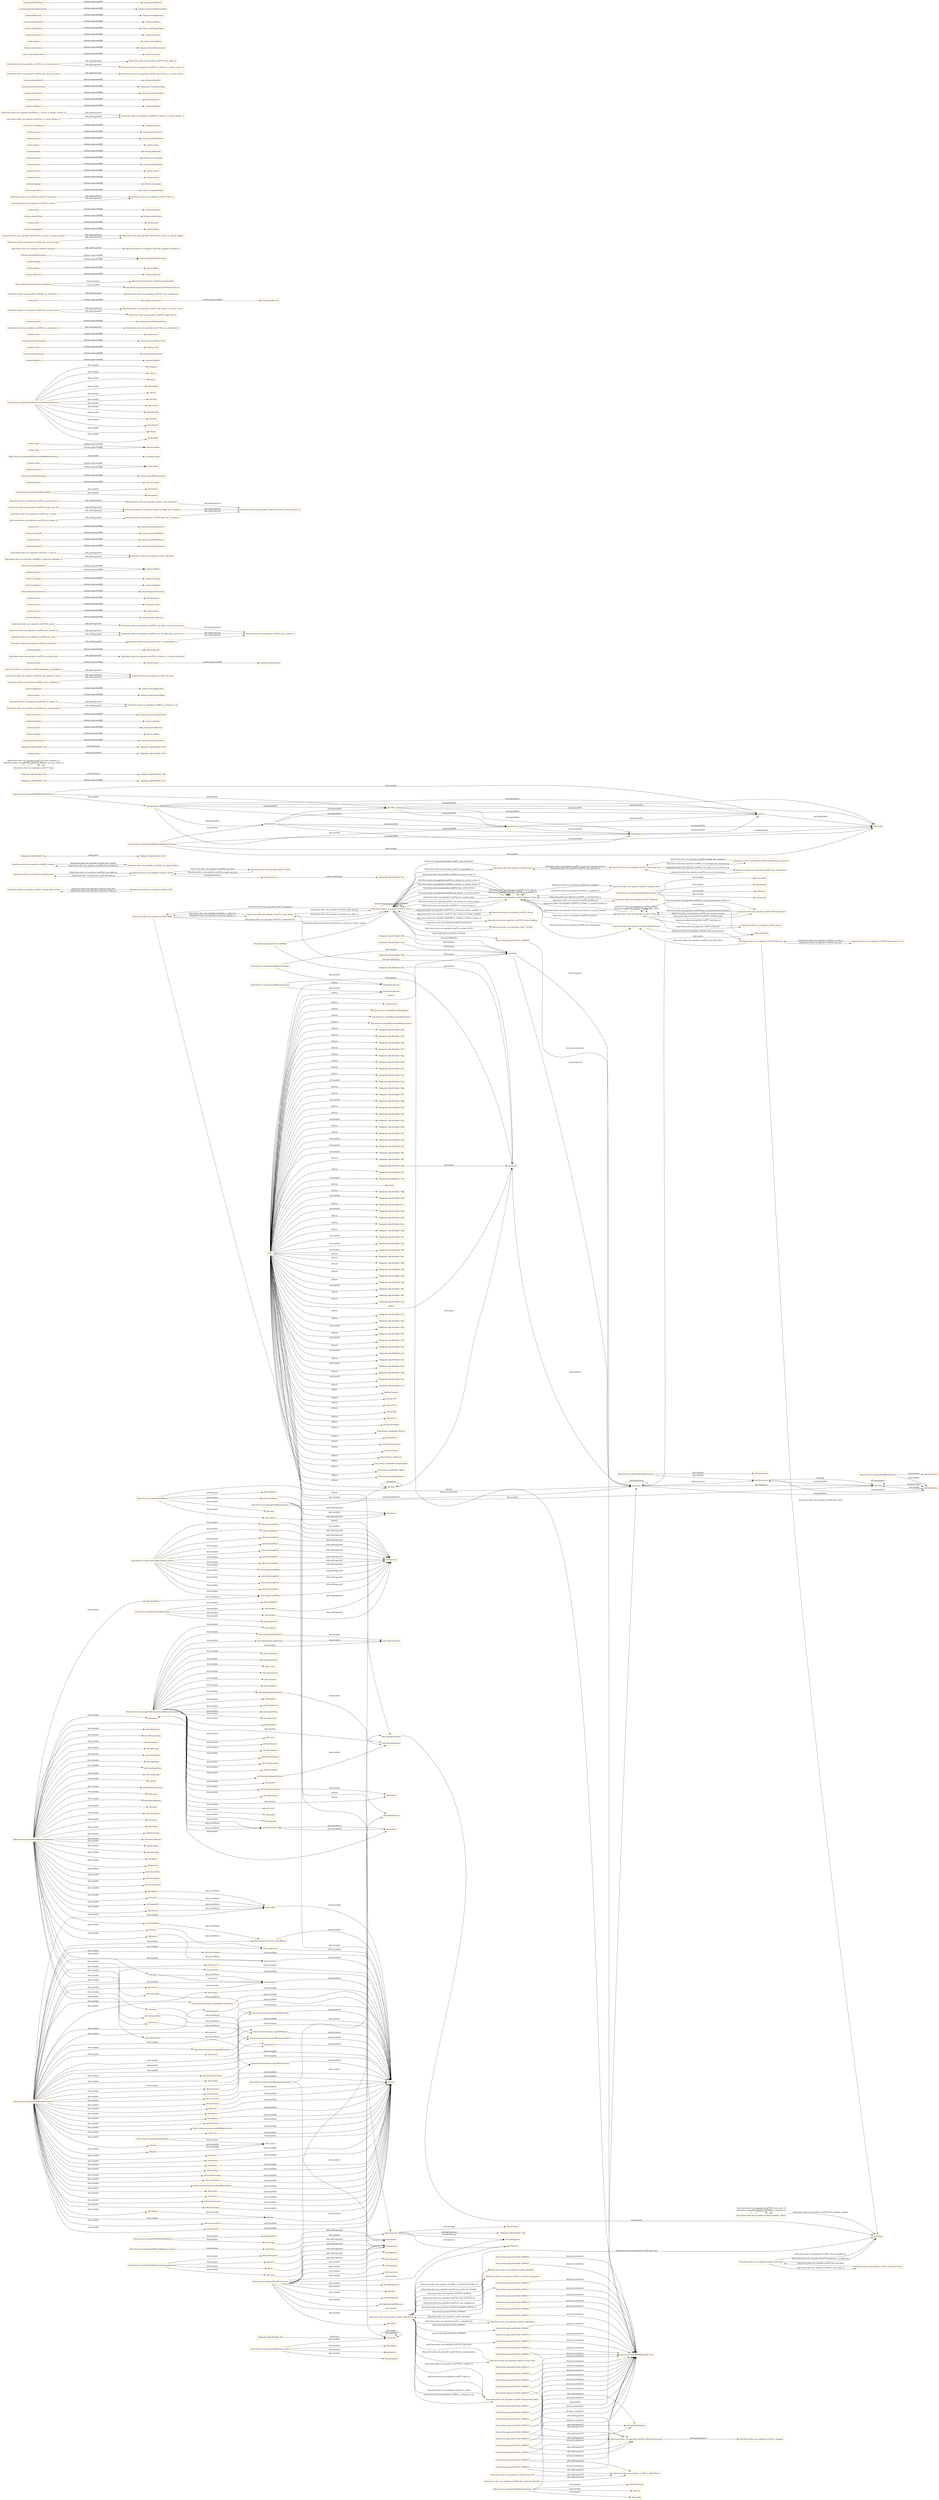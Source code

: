 digraph ar2dtool_diagram { 
rankdir=LR;
size="1501"
node [shape = rectangle, color="orange"]; "schema:Property" "http://w3id.org/cacao/CACAO_0000002" "http://www.cidoc-crm.org/cidoc-crm/E30_Right" "odrl:AssetCollection" "schema:URL" "schema:Text" "odrl:Operator" "http://www.cidoc-crm.org/cidoc-crm/E71_Human-Made_Thing" "http://www.cidoc-crm.org/cidoc-crm/E69_Death" "http://www.cidoc-crm.org/cidoc-crm/E65_Creation" "xsd:anyURI" "-76ddee45:196c587bb95:-7fea" "odrl:Privacy" "http://www.cidoc-crm.org/cidoc-crm/E67_Birth" "-76ddee45:196c587bb95:-7ffc" "odrl:PartyCollection" "http://w3id.org/cacao/CACAO_0000022" "odrl:Party" "rdfs:Literal" "rdfs:Datatype" "odrl:Permission" "http://www.cidoc-crm.org/cidoc-crm/E4_Period" "http://www.cidoc-crm.org/cidoc-crm/E77_Persistent_Item" "http://w3id.org/cacao/CACAO_0000016" "schema:TextObject" "odrl:Agreement" "odrl:Rule" "http://www.cidoc-crm.org/cidoc-crm/E63_Beginning_of_Existence" "-76ddee45:196c587bb95:-7fc9" "odrl:UndefinedTerm" "http://w3id.org/cacao/CACAO_0000020" "http://www.cidoc-crm.org/cidoc-crm/E74_Group" "http://w3id.org/cacao/CACAO_0000003" "http://w3id.org/cacao/CACAO_0000010" "http://w3id.org/cacao/CACAO_0000015" "http://www.cidoc-crm.org/cidoc-crm/E7_Activity" "http://www.cidoc-crm.org/cidoc-crm/E90_Symbolic_Object" "odrl:Policy" "http://www.cidoc-crm.org/cidoc-crm/E36_Visual_Item" "-76ddee45:196c587bb95:-7ff3" "http://xmlns.com/foaf/0.1/Person" "http://www.cidoc-crm.org/cidoc-crm/E70_Thing" "-76ddee45:196c587bb95:-7fd6" "http://w3id.org/cacao/CACAO_0000027" "http://www.cidoc-crm.org/cidoc-crm/E28_Conceptual_Object" "-76ddee45:196c587bb95:-7fdd" "http://www.cidoc-crm.org/cidoc-crm/E53_Place" "schema:Role" "http://www.cidoc-crm.org/cidoc-crm/E3_Condition_State" "http://w3id.org/cacao/CACAO_0000013" "schema:Enumeration" "http://www.cidoc-crm.org/cidoc-crm/E21_Person" "odrl:LogicalConstraint" "odrl:Asset" "odrl:RightOperand" "http://www.cidoc-crm.org/cidoc-crm/E54_Dimension" "odrl:Constraint" "-76ddee45:196c587bb95:-7fd3" "odrl:Set" "odrl:ConflictTerm" "schema:Country" "http://www.cidoc-crm.org/cidoc-crm/E89_Propositional_Object" "http://www.cidoc-crm.org/cidoc-crm/E72_Legal_Object" "-76ddee45:196c587bb95:-7fe7" "http://schema.org/Person" "schema:Person" "http://www.cidoc-crm.org/cidoc-crm/E64_End_of_Existence" "http://www.cidoc-crm.org/cidoc-crm/E52_Time-Span" "http://xmlns.com/foaf/0.1/Organization" "http://w3id.org/cacao/CACAO_0000024" "odrl:LeftOperand" "http://w3id.org/cacao/CACAO_0000014" "http://xmlns.com/foaf/0.1/Agent" "http://www.cidoc-crm.org/cidoc-crm/E57_Material" "http://www.cidoc-crm.org/cidoc-crm/E35_Title" "odrl:Ticket" "odrl:Action" "-76ddee45:196c587bb95:-7ff0" "http://schema.org/Organization" "-76ddee45:196c587bb95:-7fe0" "schema:Class" "odrl:Offer" "http://www.cidoc-crm.org/cidoc-crm/E13_Attribute_Assignment" "-76ddee45:196c587bb95:-7ff9" "-76ddee45:196c587bb95:-7fed" "http://w3id.org/cacao/CACAO_0000036" "odrl:Request" "-76ddee45:196c587bb95:-7fce" "http://www.cidoc-crm.org/cidoc-crm/E58_Measurement_Unit" "http://w3id.org/cacao/CACAO_0000005" "http://w3id.org/cacao/CACAO_0000012" "http://www.cidoc-crm.org/cidoc-crm/E16_Measurement" "-76ddee45:196c587bb95:-7ff6" "http://w3id.org/cacao/CACAO_0000025" "http://www.cidoc-crm.org/cidoc-crm/E41_Appellation" "http://www.cidoc-crm.org/cidoc-crm/E18_Physical_Thing" "odrl:Assertion" "http://www.cidoc-crm.org/cidoc-crm/E2_Temporal_Entity" "odrl:PartyScope" "http://www.cidoc-crm.org/cidoc-crm/E5_Event" "schema:Thing" "http://www.cidoc-crm.org/cidoc-crm/E1_CRM_Entity" "http://w3id.org/cacao/CACAO_0000011" "http://www.cidoc-crm.org/cidoc-crm/E39_Actor" "-76ddee45:196c587bb95:-7fda" "http://www.w3.org/2006/vcard/ns#Agent" "http://www.w3.org/2006/vcard/ns#Individual" "http://www.cidoc-crm.org/cidoc-crm/E42_Identifier" "-76ddee45:196c587bb95:-7fc5" "odrl:Duty" "http://w3id.org/cacao/CACAO_0000023" "odrl:Prohibition" "http://www.cidoc-crm.org/cidoc-crm/E78_Curated_Holding" "http://www.w3.org/2006/vcard/ns#Organization" "-76ddee45:196c587bb95:-7fe4" "http://w3id.org/cacao/CACAO_0000028" "http://www.cidoc-crm.org/cidoc-crm/E19_Physical_Object" ; /*classes style*/
	"odrl:Request" -> "odrl:Ticket" [ label = "owl:disjointWith" ];
	"odrl:Request" -> "odrl:Set" [ label = "owl:disjointWith" ];
	"odrl:textToSpeech" -> "odrl:use" [ label = "odrl:includedIn" ];
	"schema:interactionCount" -> "schema:interactionStatistic" [ label = "schema:supersededBy" ];
	"schema:siblings" -> "schema:sibling" [ label = "schema:supersededBy" ];
	"schema:branch" -> "schema:arterialBranch" [ label = "schema:supersededBy" ];
	"http://w3id.org/cacao/CACAO_0000033" -> "https://orcid.org/0000-0002-0905-7033" [ label = "dcterms:contributor" ];
	"http://w3id.org/cacao/CACAO_0000033" -> "http://www.cidoc-crm.org/cidoc-crm/P40_observed_dimension" [ label = "rdfs:subPropertyOf" ];
	"http://w3id.org/cacao/CACAO_0000003" -> "https://orcid.org/0000-0002-0905-7033" [ label = "dcterms:contributor" ];
	"odrl:uninstall" -> "odrl:use" [ label = "odrl:includedIn" ];
	"http://www.w3.org/ns/odrl/2/#assetRelations" -> "odrl:target" [ label = "skos:member" ];
	"http://www.w3.org/ns/odrl/2/#assetRelations" -> "odrl:hasPolicy" [ label = "skos:member" ];
	"http://www.w3.org/ns/odrl/2/#policySubClasses" -> "odrl:Set" [ label = "skos:member" ];
	"http://www.w3.org/ns/odrl/2/#policySubClasses" -> "odrl:Offer" [ label = "skos:member" ];
	"http://www.w3.org/ns/odrl/2/#policySubClasses" -> "odrl:Agreement" [ label = "skos:member" ];
	"odrl:device" -> "odrl:systemDevice" [ label = "skos:exactMatch" ];
	"odrl:compensate" -> "odrl:use" [ label = "odrl:includedIn" ];
	"odrl:system" -> "odrl:systemDevice" [ label = "skos:exactMatch" ];
	"odrl:pay" -> "odrl:compensate" [ label = "skos:exactMatch" ];
	"http://w3id.org/cacao/CACAO_0000015" -> "https://orcid.org/0000-0002-0905-7033" [ label = "dcterms:contributor" ];
	"odrl:share" -> "http://creativecommons.org/ns#Sharing" [ label = "skos:exactMatch" ];
	"http://www.cidoc-crm.org/cidoc-crm/E21_Person" -> "schema:Person" [ label = "owl:equivalentClass" ];
	"odrl:give" -> "odrl:transfer" [ label = "odrl:includedIn" ];
	"schema:attendees" -> "schema:attendee" [ label = "schema:supersededBy" ];
	"odrl:absoluteTemporalPosition" -> "odrl:absolutePosition" [ label = "skos:broader" ];
	"schema:incentives" -> "schema:incentiveCompensation" [ label = "schema:supersededBy" ];
	"http://w3id.org/cacao/CACAO_0000027" -> "https://orcid.org/0000-0002-0905-7033" [ label = "dcterms:contributor" ];
	"http://www.cidoc-crm.org/cidoc-crm/P129i_is_subject_of" -> "http://www.cidoc-crm.org/cidoc-crm/P67i_is_referred_to_by" [ label = "rdfs:subPropertyOf" ];
	"odrl:remedy" -> "odrl:failure" [ label = "rdfs:subPropertyOf" ];
	"http://www.cidoc-crm.org/cidoc-crm/E39_Actor" -> "odrl:Party" [ label = "owl:equivalentClass" ];
	"schema:aspect" -> "schema:mainContentOfPage" [ label = "schema:supersededBy" ];
	"odrl:consentedParty" -> "odrl:function" [ label = "rdfs:subPropertyOf" ];
	"schema:application" -> "schema:actionApplication" [ label = "schema:supersededBy" ];
	"odrl:modify" -> "odrl:use" [ label = "odrl:includedIn" ];
	"odrl:play" -> "odrl:use" [ label = "odrl:includedIn" ];
	"http://w3id.org/cacao/CACAO_0000039" -> "https://orcid.org/0000-0002-0905-7033" [ label = "dcterms:contributor" ];
	"http://w3id.org/cacao/CACAO_0000039" -> "http://www.cidoc-crm.org/cidoc-crm/P1_is_identified_by" [ label = "rdfs:subPropertyOf" ];
	"http://www.w3.org/ns/odrl/2/#assetRelationsCommon" -> "odrl:output" [ label = "skos:member" ];
	"odrl:export" -> "odrl:transform" [ label = "skos:exactMatch" ];
	"odrl:Set" -> "odrl:Ticket" [ label = "owl:disjointWith" ];
	"http://w3id.org/cacao/CACAO_0000040" -> "https://orcid.org/0000-0002-0905-7033" [ label = "dcterms:contributor" ];
	"http://w3id.org/cacao/CACAO_0000040" -> "owl:topObjectProperty" [ label = "rdfs:subPropertyOf" ];
	"http://w3id.org/cacao/CACAO_0000010" -> "https://orcid.org/0000-0002-0905-7033" [ label = "dcterms:contributor" ];
	"odrl:compensatingParty" -> "odrl:function" [ label = "rdfs:subPropertyOf" ];
	"http://www.cidoc-crm.org/cidoc-crm/P79_beginning_is_qualified_by" -> "http://www.cidoc-crm.org/cidoc-crm/P3_has_note" [ label = "rdfs:subPropertyOf" ];
	"odrl:Duty" -> "odrl:Prohibition" [ label = "owl:disjointWith" ];
	"odrl:Duty" -> "odrl:Permission" [ label = "owl:disjointWith" ];
	"schema:seasons" -> "schema:season" [ label = "schema:supersededBy" ];
	"http://www.cidoc-crm.org/cidoc-crm/P55i_currently_holds" -> "http://www.cidoc-crm.org/cidoc-crm/P53i_is_former_or_current_location_of" [ label = "rdfs:subPropertyOf" ];
	"odrl:stream" -> "odrl:use" [ label = "odrl:includedIn" ];
	"http://w3id.org/cacao/CACAO_0000022" -> "https://orcid.org/0000-0002-0905-7033" [ label = "dcterms:contributor" ];
	"schema:episodes" -> "schema:episode" [ label = "schema:supersededBy" ];
	"http://creativecommons.org/ns#Attribution" -> "odrl:use" [ label = "odrl:includedIn" ];
	"odrl:andSequence" -> "odrl:operand" [ label = "rdfs:subPropertyOf" ];
	"http://www.cidoc-crm.org/cidoc-crm/P98i_was_born" -> "http://www.cidoc-crm.org/cidoc-crm/P92i_was_brought_into_existence_by" [ label = "rdfs:subPropertyOf" ];
	"schema:collection" -> "schema:targetCollection" [ label = "schema:supersededBy" ];
	"odrl:ensureExclusivity" -> "odrl:use" [ label = "odrl:includedIn" ];
	"schema:events" -> "schema:event" [ label = "schema:supersededBy" ];
	"http://w3id.org/cacao/CACAO_0000034" -> "https://orcid.org/0000-0002-0905-7033" [ label = "dcterms:contributor" ];
	"http://w3id.org/cacao/CACAO_0000034" -> "http://www.cidoc-crm.org/cidoc-crm/P40_observed_dimension" [ label = "rdfs:subPropertyOf" ];
	"schema:carrier" -> "schema:provider" [ label = "schema:supersededBy" ];
	"odrl:attachSource" -> "http://creativecommons.org/ns#SourceCode" [ label = "skos:exactMatch" ];
	"schema:parents" -> "schema:parent" [ label = "schema:supersededBy" ];
	"http://www.w3.org/ns/odrl/2/#prohibitions" -> "odrl:prohibition" [ label = "skos:member" ];
	"http://www.w3.org/ns/odrl/2/#prohibitions" -> "odrl:Prohibition" [ label = "skos:member" ];
	"odrl:assignee" -> "odrl:function" [ label = "rdfs:subPropertyOf" ];
	"odrl:and" -> "odrl:operand" [ label = "rdfs:subPropertyOf" ];
	"odrl:include" -> "odrl:use" [ label = "odrl:includedIn" ];
	"http://www.cidoc-crm.org/cidoc-crm/P93i_was_taken_out_of_existence_by" -> "http://www.cidoc-crm.org/cidoc-crm/P12i_was_present_at" [ label = "rdfs:subPropertyOf" ];
	"schema:datasetTimeInterval" -> "schema:temporalCoverage" [ label = "schema:supersededBy" ];
	"http://www.w3.org/ns/odrl/2/#policyConcepts" -> "odrl:uid" [ label = "skos:member" ];
	"http://www.w3.org/ns/odrl/2/#policyConcepts" -> "odrl:profile" [ label = "skos:member" ];
	"http://www.w3.org/ns/odrl/2/#policyConcepts" -> "odrl:inheritFrom" [ label = "skos:member" ];
	"http://www.w3.org/ns/odrl/2/#policyConcepts" -> "odrl:Policy" [ label = "skos:member" ];
	"schema:employees" -> "schema:employee" [ label = "schema:supersededBy" ];
	"http://w3id.org/cacao/CACAO_0000016" -> "https://orcid.org/0000-0002-0905-7033" [ label = "dcterms:contributor" ];
	"schema:encodings" -> "schema:encoding" [ label = "schema:supersededBy" ];
	"odrl:anonymize" -> "odrl:use" [ label = "odrl:includedIn" ];
	"http://creativecommons.org/ns#DerivativeWorks" -> "odrl:use" [ label = "odrl:includedIn" ];
	"schema:musicGroupMember" -> "schema:member" [ label = "schema:supersededBy" ];
	"http://www.cidoc-crm.org/cidoc-crm/P102i_is_title_of" -> "http://www.cidoc-crm.org/cidoc-crm/P1i_identifies" [ label = "rdfs:subPropertyOf" ];
	"schema:branchOf" -> "schema:parentOrganization" [ label = "schema:supersededBy" ];
	"schema:device" -> "schema:availableOnDevice" [ label = "schema:supersededBy" ];
	"http://w3id.org/cacao/CACAO_0000028" -> "https://orcid.org/0000-0002-0905-7033" [ label = "dcterms:contributor" ];
	"http://www.w3.org/ns/odrl/2/#policySubClassesCommon" -> "odrl:Ticket" [ label = "skos:member" ];
	"http://www.w3.org/ns/odrl/2/#policySubClassesCommon" -> "odrl:Request" [ label = "skos:member" ];
	"http://www.w3.org/ns/odrl/2/#policySubClassesCommon" -> "odrl:Privacy" [ label = "skos:member" ];
	"http://www.w3.org/ns/odrl/2/#policySubClassesCommon" -> "odrl:Assertion" [ label = "skos:member" ];
	"http://www.cidoc-crm.org/cidoc-crm/P190_has_symbolic_content" -> "http://www.cidoc-crm.org/cidoc-crm/P3_has_note" [ label = "rdfs:subPropertyOf" ];
	"http://creativecommons.org/ns#SourceCode" -> "odrl:use" [ label = "odrl:includedIn" ];
	"odrl:reproduce" -> "odrl:use" [ label = "odrl:includedIn" ];
	"schema:containedIn" -> "schema:containedInPlace" [ label = "schema:supersededBy" ];
	"schema:free" -> "schema:isAccessibleForFree" [ label = "schema:supersededBy" ];
	"http://www.w3.org/ns/odrl/2/#constraints" -> "odrl:constraint" [ label = "skos:member" ];
	"http://www.w3.org/ns/odrl/2/#constraints" -> "odrl:rightOperand" [ label = "skos:member" ];
	"http://www.w3.org/ns/odrl/2/#constraints" -> "odrl:unit" [ label = "skos:member" ];
	"http://www.w3.org/ns/odrl/2/#constraints" -> "odrl:LeftOperand" [ label = "skos:member" ];
	"http://www.w3.org/ns/odrl/2/#constraints" -> "odrl:leftOperand" [ label = "skos:member" ];
	"http://www.w3.org/ns/odrl/2/#constraints" -> "odrl:rightOperandReference" [ label = "skos:member" ];
	"http://www.w3.org/ns/odrl/2/#constraints" -> "odrl:RightOperand" [ label = "skos:member" ];
	"http://www.w3.org/ns/odrl/2/#constraints" -> "odrl:status" [ label = "skos:member" ];
	"http://www.w3.org/ns/odrl/2/#constraints" -> "odrl:operator" [ label = "skos:member" ];
	"http://www.w3.org/ns/odrl/2/#constraints" -> "odrl:Operator" [ label = "skos:member" ];
	"http://www.w3.org/ns/odrl/2/#constraints" -> "odrl:refinement" [ label = "skos:member" ];
	"http://www.w3.org/ns/odrl/2/#constraints" -> "odrl:Constraint" [ label = "skos:member" ];
	"http://www.w3.org/ns/odrl/2/#constraints" -> "odrl:dataType" [ label = "skos:member" ];
	"http://www.w3.org/ns/odrl/2/#duties" -> "odrl:remedy" [ label = "skos:member" ];
	"http://www.w3.org/ns/odrl/2/#duties" -> "odrl:obligation" [ label = "skos:member" ];
	"http://www.w3.org/ns/odrl/2/#duties" -> "odrl:duty" [ label = "skos:member" ];
	"http://www.w3.org/ns/odrl/2/#duties" -> "odrl:consequence" [ label = "skos:member" ];
	"http://www.w3.org/ns/odrl/2/#duties" -> "odrl:Duty" [ label = "skos:member" ];
	"odrl:Assertion" -> "odrl:Offer" [ label = "owl:disjointWith" ];
	"odrl:Assertion" -> "odrl:Privacy" [ label = "owl:disjointWith" ];
	"odrl:Assertion" -> "odrl:Request" [ label = "owl:disjointWith" ];
	"odrl:Assertion" -> "odrl:Ticket" [ label = "owl:disjointWith" ];
	"odrl:Assertion" -> "odrl:Set" [ label = "owl:disjointWith" ];
	"odrl:aggregate" -> "odrl:use" [ label = "odrl:includedIn" ];
	"http://www.cidoc-crm.org/cidoc-crm/P94_has_created" -> "http://www.cidoc-crm.org/cidoc-crm/P92_brought_into_existence" [ label = "rdfs:subPropertyOf" ];
	"http://www.cidoc-crm.org/cidoc-crm/P48i_is_preferred_identifier_of" -> "http://www.cidoc-crm.org/cidoc-crm/P1i_identifies" [ label = "rdfs:subPropertyOf" ];
	"http://www.w3.org/ns/odrl/2/#assetParty" -> "odrl:source" [ label = "skos:member" ];
	"http://www.w3.org/ns/odrl/2/#assetParty" -> "odrl:partOf" [ label = "skos:member" ];
	"schema:founders" -> "schema:founder" [ label = "schema:supersededBy" ];
	"odrl:or" -> "odrl:operand" [ label = "rdfs:subPropertyOf" ];
	"http://w3id.org/cacao/CACAO_0000011" -> "https://orcid.org/0000-0002-0905-7033" [ label = "dcterms:contributor" ];
	"odrl:install" -> "odrl:use" [ label = "odrl:includedIn" ];
	"http://www.w3.org/ns/odrl/2/#deprecatedTerms" -> "odrl:shareAlike" [ label = "skos:member" ];
	"http://www.w3.org/ns/odrl/2/#deprecatedTerms" -> "odrl:All" [ label = "skos:member" ];
	"http://www.w3.org/ns/odrl/2/#deprecatedTerms" -> "odrl:All2ndConnections" [ label = "skos:member" ];
	"http://www.w3.org/ns/odrl/2/#deprecatedTerms" -> "odrl:PartyScope" [ label = "skos:member" ];
	"http://www.w3.org/ns/odrl/2/#deprecatedTerms" -> "odrl:scope" [ label = "skos:member" ];
	"http://www.w3.org/ns/odrl/2/#deprecatedTerms" -> "odrl:device" [ label = "skos:member" ];
	"http://www.w3.org/ns/odrl/2/#deprecatedTerms" -> "odrl:write" [ label = "skos:member" ];
	"http://www.w3.org/ns/odrl/2/#deprecatedTerms" -> "odrl:pay" [ label = "skos:member" ];
	"http://www.w3.org/ns/odrl/2/#deprecatedTerms" -> "odrl:payeeParty" [ label = "skos:member" ];
	"http://www.w3.org/ns/odrl/2/#deprecatedTerms" -> "odrl:copy" [ label = "skos:member" ];
	"http://www.w3.org/ns/odrl/2/#deprecatedTerms" -> "odrl:inheritRelation" [ label = "skos:member" ];
	"http://www.w3.org/ns/odrl/2/#deprecatedTerms" -> "odrl:lend" [ label = "skos:member" ];
	"http://www.w3.org/ns/odrl/2/#deprecatedTerms" -> "odrl:timedCount" [ label = "skos:member" ];
	"http://www.w3.org/ns/odrl/2/#deprecatedTerms" -> "odrl:lease" [ label = "skos:member" ];
	"http://www.w3.org/ns/odrl/2/#deprecatedTerms" -> "odrl:Group" [ label = "skos:member" ];
	"http://www.w3.org/ns/odrl/2/#deprecatedTerms" -> "odrl:writeTo" [ label = "skos:member" ];
	"http://www.w3.org/ns/odrl/2/#deprecatedTerms" -> "odrl:system" [ label = "skos:member" ];
	"http://www.w3.org/ns/odrl/2/#deprecatedTerms" -> "odrl:AssetScope" [ label = "skos:member" ];
	"http://www.w3.org/ns/odrl/2/#deprecatedTerms" -> "odrl:inheritAllowed" [ label = "skos:member" ];
	"http://www.w3.org/ns/odrl/2/#deprecatedTerms" -> "odrl:proximity" [ label = "skos:member" ];
	"http://www.w3.org/ns/odrl/2/#deprecatedTerms" -> "odrl:commercialize" [ label = "skos:member" ];
	"http://www.w3.org/ns/odrl/2/#deprecatedTerms" -> "odrl:Individual" [ label = "skos:member" ];
	"http://www.w3.org/ns/odrl/2/#deprecatedTerms" -> "odrl:ignore" [ label = "skos:member" ];
	"http://www.w3.org/ns/odrl/2/#deprecatedTerms" -> "odrl:preview" [ label = "skos:member" ];
	"http://www.w3.org/ns/odrl/2/#deprecatedTerms" -> "odrl:appendTo" [ label = "skos:member" ];
	"http://www.w3.org/ns/odrl/2/#deprecatedTerms" -> "odrl:attachSource" [ label = "skos:member" ];
	"http://www.w3.org/ns/odrl/2/#deprecatedTerms" -> "odrl:export" [ label = "skos:member" ];
	"http://www.w3.org/ns/odrl/2/#deprecatedTerms" -> "odrl:attachPolicy" [ label = "skos:member" ];
	"http://www.w3.org/ns/odrl/2/#deprecatedTerms" -> "odrl:extractChar" [ label = "skos:member" ];
	"http://www.w3.org/ns/odrl/2/#deprecatedTerms" -> "odrl:share" [ label = "skos:member" ];
	"http://www.w3.org/ns/odrl/2/#deprecatedTerms" -> "odrl:extractPage" [ label = "skos:member" ];
	"http://www.w3.org/ns/odrl/2/#deprecatedTerms" -> "odrl:secondaryUse" [ label = "skos:member" ];
	"http://www.w3.org/ns/odrl/2/#deprecatedTerms" -> "odrl:adHocShare" [ label = "skos:member" ];
	"http://www.w3.org/ns/odrl/2/#deprecatedTerms" -> "odrl:AllConnections" [ label = "skos:member" ];
	"http://www.w3.org/ns/odrl/2/#deprecatedTerms" -> "odrl:support" [ label = "skos:member" ];
	"http://www.w3.org/ns/odrl/2/#deprecatedTerms" -> "odrl:AllGroups" [ label = "skos:member" ];
	"http://www.w3.org/ns/odrl/2/#deprecatedTerms" -> "odrl:UndefinedTerm" [ label = "skos:member" ];
	"http://www.w3.org/ns/odrl/2/#deprecatedTerms" -> "odrl:extractWord" [ label = "skos:member" ];
	"http://www.w3.org/ns/odrl/2/#deprecatedTerms" -> "odrl:undefined" [ label = "skos:member" ];
	"http://www.w3.org/ns/odrl/2/#deprecatedTerms" -> "odrl:append" [ label = "skos:member" ];
	"http://www.w3.org/ns/odrl/2/#deprecatedTerms" -> "odrl:license" [ label = "skos:member" ];
	"odrl:attributingParty" -> "odrl:function" [ label = "rdfs:subPropertyOf" ];
	"schema:clincalPharmacology" -> "schema:clinicalPharmacology" [ label = "schema:supersededBy" ];
	"http://www.cidoc-crm.org/cidoc-crm/P94i_was_created_by" -> "http://www.cidoc-crm.org/cidoc-crm/P92i_was_brought_into_existence_by" [ label = "rdfs:subPropertyOf" ];
	"schema:vendor" -> "schema:seller" [ label = "schema:supersededBy" ];
	"odrl:write" -> "odrl:modify" [ label = "skos:exactMatch" ];
	"odrl:contractingParty" -> "odrl:function" [ label = "rdfs:subPropertyOf" ];
	"http://www.w3.org/ns/odrl/2/#constraintRightOpCommon" -> "odrl:policyUsage" [ label = "skos:member" ];
	"http://www.w3.org/ns/odrl/2/#constraintLeftOperandCommon" -> "odrl:resolution" [ label = "skos:member" ];
	"http://www.w3.org/ns/odrl/2/#constraintLeftOperandCommon" -> "odrl:purpose" [ label = "skos:member" ];
	"http://www.w3.org/ns/odrl/2/#constraintLeftOperandCommon" -> "odrl:relativeTemporalPosition" [ label = "skos:member" ];
	"http://www.w3.org/ns/odrl/2/#constraintLeftOperandCommon" -> "odrl:timeInterval" [ label = "skos:member" ];
	"http://www.w3.org/ns/odrl/2/#constraintLeftOperandCommon" -> "odrl:elapsedTime" [ label = "skos:member" ];
	"http://www.w3.org/ns/odrl/2/#constraintLeftOperandCommon" -> "odrl:spatialCoordinates" [ label = "skos:member" ];
	"http://www.w3.org/ns/odrl/2/#constraintLeftOperandCommon" -> "odrl:fileFormat" [ label = "skos:member" ];
	"http://www.w3.org/ns/odrl/2/#constraintLeftOperandCommon" -> "odrl:dateTime" [ label = "skos:member" ];
	"http://www.w3.org/ns/odrl/2/#constraintLeftOperandCommon" -> "odrl:event" [ label = "skos:member" ];
	"http://www.w3.org/ns/odrl/2/#constraintLeftOperandCommon" -> "odrl:systemDevice" [ label = "skos:member" ];
	"http://www.w3.org/ns/odrl/2/#constraintLeftOperandCommon" -> "odrl:absoluteSpatialPosition" [ label = "skos:member" ];
	"http://www.w3.org/ns/odrl/2/#constraintLeftOperandCommon" -> "odrl:payAmount" [ label = "skos:member" ];
	"http://www.w3.org/ns/odrl/2/#constraintLeftOperandCommon" -> "odrl:absoluteSize" [ label = "skos:member" ];
	"http://www.w3.org/ns/odrl/2/#constraintLeftOperandCommon" -> "odrl:spatial" [ label = "skos:member" ];
	"http://www.w3.org/ns/odrl/2/#constraintLeftOperandCommon" -> "odrl:deliveryChannel" [ label = "skos:member" ];
	"http://www.w3.org/ns/odrl/2/#constraintLeftOperandCommon" -> "odrl:absolutePosition" [ label = "skos:member" ];
	"http://www.w3.org/ns/odrl/2/#constraintLeftOperandCommon" -> "odrl:virtualLocation" [ label = "skos:member" ];
	"http://www.w3.org/ns/odrl/2/#constraintLeftOperandCommon" -> "odrl:percentage" [ label = "skos:member" ];
	"http://www.w3.org/ns/odrl/2/#constraintLeftOperandCommon" -> "odrl:relativePosition" [ label = "skos:member" ];
	"http://www.w3.org/ns/odrl/2/#constraintLeftOperandCommon" -> "odrl:product" [ label = "skos:member" ];
	"http://www.w3.org/ns/odrl/2/#constraintLeftOperandCommon" -> "odrl:relativeSize" [ label = "skos:member" ];
	"http://www.w3.org/ns/odrl/2/#constraintLeftOperandCommon" -> "odrl:relativeSpatialPosition" [ label = "skos:member" ];
	"http://www.w3.org/ns/odrl/2/#constraintLeftOperandCommon" -> "odrl:count" [ label = "skos:member" ];
	"http://www.w3.org/ns/odrl/2/#constraintLeftOperandCommon" -> "odrl:media" [ label = "skos:member" ];
	"http://www.w3.org/ns/odrl/2/#constraintLeftOperandCommon" -> "odrl:language" [ label = "skos:member" ];
	"http://www.w3.org/ns/odrl/2/#constraintLeftOperandCommon" -> "odrl:industry" [ label = "skos:member" ];
	"http://www.w3.org/ns/odrl/2/#constraintLeftOperandCommon" -> "odrl:unitOfCount" [ label = "skos:member" ];
	"http://www.w3.org/ns/odrl/2/#constraintLeftOperandCommon" -> "odrl:delayPeriod" [ label = "skos:member" ];
	"http://www.w3.org/ns/odrl/2/#constraintLeftOperandCommon" -> "odrl:version" [ label = "skos:member" ];
	"http://www.w3.org/ns/odrl/2/#constraintLeftOperandCommon" -> "odrl:meteredTime" [ label = "skos:member" ];
	"http://www.w3.org/ns/odrl/2/#constraintLeftOperandCommon" -> "odrl:recipient" [ label = "skos:member" ];
	"http://www.w3.org/ns/odrl/2/#constraintLeftOperandCommon" -> "odrl:absoluteTemporalPosition" [ label = "skos:member" ];
	"odrl:xone" -> "odrl:operand" [ label = "rdfs:subPropertyOf" ];
	"http://w3id.org/cacao/CACAO_0000023" -> "https://orcid.org/0000-0002-0905-7033" [ label = "dcterms:contributor" ];
	"schema:maps" -> "schema:hasMap" [ label = "schema:supersededBy" ];
	"odrl:systemDevice" -> "odrl:system" [ label = "skos:exactMatch" ];
	"odrl:systemDevice" -> "odrl:device" [ label = "skos:exactMatch" ];
	"http://www.w3.org/ns/odrl/2/#constraintRelationalOperators" -> "odrl:gteq" [ label = "skos:member" ];
	"http://www.w3.org/ns/odrl/2/#constraintRelationalOperators" -> "odrl:isA" [ label = "skos:member" ];
	"http://www.w3.org/ns/odrl/2/#constraintRelationalOperators" -> "odrl:lt" [ label = "skos:member" ];
	"http://www.w3.org/ns/odrl/2/#constraintRelationalOperators" -> "odrl:hasPart" [ label = "skos:member" ];
	"http://www.w3.org/ns/odrl/2/#constraintRelationalOperators" -> "odrl:eq" [ label = "skos:member" ];
	"http://www.w3.org/ns/odrl/2/#constraintRelationalOperators" -> "odrl:lteq" [ label = "skos:member" ];
	"http://www.w3.org/ns/odrl/2/#constraintRelationalOperators" -> "odrl:isAllOf" [ label = "skos:member" ];
	"http://www.w3.org/ns/odrl/2/#constraintRelationalOperators" -> "odrl:isNoneOf" [ label = "skos:member" ];
	"http://www.w3.org/ns/odrl/2/#constraintRelationalOperators" -> "odrl:neq" [ label = "skos:member" ];
	"http://www.w3.org/ns/odrl/2/#constraintRelationalOperators" -> "odrl:isPartOf" [ label = "skos:member" ];
	"http://www.w3.org/ns/odrl/2/#constraintRelationalOperators" -> "odrl:gt" [ label = "skos:member" ];
	"http://www.w3.org/ns/odrl/2/#constraintRelationalOperators" -> "odrl:isAnyOf" [ label = "skos:member" ];
	"odrl:watermark" -> "odrl:use" [ label = "odrl:includedIn" ];
	"odrl:contractedParty" -> "odrl:function" [ label = "rdfs:subPropertyOf" ];
	"odrl:nextPolicy" -> "odrl:use" [ label = "odrl:includedIn" ];
	"http://creativecommons.org/ns#Notice" -> "odrl:use" [ label = "odrl:includedIn" ];
	"odrl:derive" -> "odrl:use" [ label = "odrl:includedIn" ];
	"http://www.w3.org/ns/odrl/2/#actions" -> "odrl:use" [ label = "skos:member" ];
	"http://www.w3.org/ns/odrl/2/#actions" -> "odrl:transfer" [ label = "skos:member" ];
	"schema:blogPosts" -> "schema:blogPost" [ label = "schema:supersededBy" ];
	"http://w3id.org/cacao/CACAO_0000035" -> "https://orcid.org/0000-0002-0905-7033" [ label = "dcterms:contributor" ];
	"http://w3id.org/cacao/CACAO_0000035" -> "owl:topObjectProperty" [ label = "rdfs:subPropertyOf" ];
	"http://www.w3.org/ns/odrl/2/#actionsCommon" -> "http://creativecommons.org/ns#DerivativeWorks" [ label = "skos:member" ];
	"http://www.w3.org/ns/odrl/2/#actionsCommon" -> "odrl:extract" [ label = "skos:member" ];
	"http://www.w3.org/ns/odrl/2/#actionsCommon" -> "http://creativecommons.org/ns#CommercialUse" [ label = "skos:member" ];
	"http://www.w3.org/ns/odrl/2/#actionsCommon" -> "odrl:watermark" [ label = "skos:member" ];
	"http://www.w3.org/ns/odrl/2/#actionsCommon" -> "odrl:move" [ label = "skos:member" ];
	"http://www.w3.org/ns/odrl/2/#actionsCommon" -> "odrl:print" [ label = "skos:member" ];
	"http://www.w3.org/ns/odrl/2/#actionsCommon" -> "odrl:uninstall" [ label = "skos:member" ];
	"http://www.w3.org/ns/odrl/2/#actionsCommon" -> "http://creativecommons.org/ns#Reproduction" [ label = "skos:member" ];
	"http://www.w3.org/ns/odrl/2/#actionsCommon" -> "odrl:install" [ label = "skos:member" ];
	"http://www.w3.org/ns/odrl/2/#actionsCommon" -> "http://creativecommons.org/ns#ShareAlike" [ label = "skos:member" ];
	"http://www.w3.org/ns/odrl/2/#actionsCommon" -> "odrl:compensate" [ label = "skos:member" ];
	"http://www.w3.org/ns/odrl/2/#actionsCommon" -> "odrl:transform" [ label = "skos:member" ];
	"http://www.w3.org/ns/odrl/2/#actionsCommon" -> "odrl:attribute" [ label = "skos:member" ];
	"http://www.w3.org/ns/odrl/2/#actionsCommon" -> "odrl:read" [ label = "skos:member" ];
	"http://www.w3.org/ns/odrl/2/#actionsCommon" -> "odrl:digitize" [ label = "skos:member" ];
	"http://www.w3.org/ns/odrl/2/#actionsCommon" -> "odrl:distribute" [ label = "skos:member" ];
	"http://www.w3.org/ns/odrl/2/#actionsCommon" -> "odrl:include" [ label = "skos:member" ];
	"http://www.w3.org/ns/odrl/2/#actionsCommon" -> "odrl:sell" [ label = "skos:member" ];
	"http://www.w3.org/ns/odrl/2/#actionsCommon" -> "odrl:anonymize" [ label = "skos:member" ];
	"http://www.w3.org/ns/odrl/2/#actionsCommon" -> "odrl:textToSpeech" [ label = "skos:member" ];
	"http://www.w3.org/ns/odrl/2/#actionsCommon" -> "odrl:synchronize" [ label = "skos:member" ];
	"http://www.w3.org/ns/odrl/2/#actionsCommon" -> "odrl:obtainConsent" [ label = "skos:member" ];
	"http://www.w3.org/ns/odrl/2/#actionsCommon" -> "http://creativecommons.org/ns#SourceCode" [ label = "skos:member" ];
	"http://www.w3.org/ns/odrl/2/#actionsCommon" -> "odrl:concurrentUse" [ label = "skos:member" ];
	"http://www.w3.org/ns/odrl/2/#actionsCommon" -> "odrl:ensureExclusivity" [ label = "skos:member" ];
	"http://www.w3.org/ns/odrl/2/#actionsCommon" -> "odrl:play" [ label = "skos:member" ];
	"http://www.w3.org/ns/odrl/2/#actionsCommon" -> "odrl:index" [ label = "skos:member" ];
	"http://www.w3.org/ns/odrl/2/#actionsCommon" -> "http://creativecommons.org/ns#Sharing" [ label = "skos:member" ];
	"http://www.w3.org/ns/odrl/2/#actionsCommon" -> "http://creativecommons.org/ns#Attribution" [ label = "skos:member" ];
	"http://www.w3.org/ns/odrl/2/#actionsCommon" -> "odrl:give" [ label = "skos:member" ];
	"http://www.w3.org/ns/odrl/2/#actionsCommon" -> "odrl:present" [ label = "skos:member" ];
	"http://www.w3.org/ns/odrl/2/#actionsCommon" -> "odrl:nextPolicy" [ label = "skos:member" ];
	"http://www.w3.org/ns/odrl/2/#actionsCommon" -> "odrl:delete" [ label = "skos:member" ];
	"http://www.w3.org/ns/odrl/2/#actionsCommon" -> "odrl:modify" [ label = "skos:member" ];
	"http://www.w3.org/ns/odrl/2/#actionsCommon" -> "odrl:derive" [ label = "skos:member" ];
	"http://www.w3.org/ns/odrl/2/#actionsCommon" -> "odrl:translate" [ label = "skos:member" ];
	"http://www.w3.org/ns/odrl/2/#actionsCommon" -> "odrl:display" [ label = "skos:member" ];
	"http://www.w3.org/ns/odrl/2/#actionsCommon" -> "odrl:acceptTracking" [ label = "skos:member" ];
	"http://www.w3.org/ns/odrl/2/#actionsCommon" -> "odrl:reviewPolicy" [ label = "skos:member" ];
	"http://www.w3.org/ns/odrl/2/#actionsCommon" -> "http://creativecommons.org/ns#Distribution" [ label = "skos:member" ];
	"http://www.w3.org/ns/odrl/2/#actionsCommon" -> "http://creativecommons.org/ns#Notice" [ label = "skos:member" ];
	"http://www.w3.org/ns/odrl/2/#actionsCommon" -> "odrl:archive" [ label = "skos:member" ];
	"http://www.w3.org/ns/odrl/2/#actionsCommon" -> "odrl:inform" [ label = "skos:member" ];
	"http://www.w3.org/ns/odrl/2/#actionsCommon" -> "odrl:execute" [ label = "skos:member" ];
	"http://www.w3.org/ns/odrl/2/#actionsCommon" -> "odrl:reproduce" [ label = "skos:member" ];
	"http://www.w3.org/ns/odrl/2/#actionsCommon" -> "odrl:aggregate" [ label = "skos:member" ];
	"http://www.w3.org/ns/odrl/2/#actionsCommon" -> "odrl:grantUse" [ label = "skos:member" ];
	"http://www.w3.org/ns/odrl/2/#actionsCommon" -> "odrl:annotate" [ label = "skos:member" ];
	"http://www.w3.org/ns/odrl/2/#actionsCommon" -> "odrl:stream" [ label = "skos:member" ];
	"http://w3id.org/cacao/CACAO_0000005" -> "https://orcid.org/0000-0002-0905-7033" [ label = "dcterms:contributor" ];
	"odrl:reviewPolicy" -> "odrl:use" [ label = "odrl:includedIn" ];
	"schema:significantLinks" -> "schema:significantLink" [ label = "schema:supersededBy" ];
	"http://www.w3.org/ns/odrl/2/#permissions" -> "odrl:permission" [ label = "skos:member" ];
	"http://www.w3.org/ns/odrl/2/#permissions" -> "odrl:Permission" [ label = "skos:member" ];
	"schema:tracks" -> "schema:track" [ label = "schema:supersededBy" ];
	"odrl:move" -> "odrl:use" [ label = "odrl:includedIn" ];
	"http://w3id.org/cacao/CACAO_0000017" -> "https://orcid.org/0000-0002-0905-7033" [ label = "dcterms:contributor" ];
	"schema:productReturnLink" -> "schema:merchantReturnLink" [ label = "schema:supersededBy" ];
	"odrl:spatialCoordinates" -> "odrl:spatial" [ label = "skos:broader" ];
	"http://creativecommons.org/ns#CommercialUse" -> "odrl:use" [ label = "odrl:includedIn" ];
	"schema:actors" -> "schema:actor" [ label = "schema:supersededBy" ];
	"http://www.cidoc-crm.org/cidoc-crm/P39i_was_measured_by" -> "http://www.cidoc-crm.org/cidoc-crm/P140i_was_attributed_by" [ label = "rdfs:subPropertyOf" ];
	"odrl:translate" -> "odrl:use" [ label = "odrl:includedIn" ];
	"schema:assembly" -> "schema:executableLibraryName" [ label = "schema:supersededBy" ];
	"schema:merchant" -> "schema:seller" [ label = "schema:supersededBy" ];
	"http://www.cidoc-crm.org/cidoc-crm/P100i_died_in" -> "http://www.cidoc-crm.org/cidoc-crm/P93i_was_taken_out_of_existence_by" [ label = "rdfs:subPropertyOf" ];
	"http://w3id.org/cacao/CACAO_0000030" -> "https://orcid.org/0000-0002-0905-7033" [ label = "dcterms:contributor" ];
	"http://w3id.org/cacao/CACAO_0000030" -> "http://www.cidoc-crm.org/cidoc-crm/P40_observed_dimension" [ label = "rdfs:subPropertyOf" ];
	"odrl:sell" -> "odrl:transfer" [ label = "odrl:includedIn" ];
	"odrl:synchronize" -> "odrl:use" [ label = "odrl:includedIn" ];
	"http://www.cidoc-crm.org/cidoc-crm/P52_has_current_owner" -> "http://www.cidoc-crm.org/cidoc-crm/P51_has_former_or_current_owner" [ label = "rdfs:subPropertyOf" ];
	"http://www.cidoc-crm.org/cidoc-crm/P52_has_current_owner" -> "http://www.cidoc-crm.org/cidoc-crm/P105_right_held_by" [ label = "rdfs:subPropertyOf" ];
	"schema:area" -> "schema:serviceArea" [ label = "schema:supersededBy" ];
	"odrl:relativeTemporalPosition" -> "odrl:relativePosition" [ label = "skos:broader" ];
	"http://www.cidoc-crm.org/cidoc-crm/P40i_was_observed_in" -> "http://www.cidoc-crm.org/cidoc-crm/P141i_was_assigned_by" [ label = "rdfs:subPropertyOf" ];
	"schema:serviceArea" -> "schema:areaServed" [ label = "schema:supersededBy" ];
	"http://www.cidoc-crm.org/cidoc-crm/P102_has_title" -> "http://www.cidoc-crm.org/cidoc-crm/P1_is_identified_by" [ label = "rdfs:subPropertyOf" ];
	"http://www.cidoc-crm.org/cidoc-crm/P11_had_participant" -> "http://www.cidoc-crm.org/cidoc-crm/P12_occurred_in_the_presence_of" [ label = "rdfs:subPropertyOf" ];
	"http://w3id.org/cacao/CACAO_0000012" -> "https://orcid.org/0000-0002-0905-7033" [ label = "dcterms:contributor" ];
	"http://w3id.org/cacao/cacao/cacao-full.owl" -> "https://creativecommons.org/licenses/unspecified" [ label = "dcterms:license" ];
	"http://w3id.org/cacao/cacao/cacao-full.owl" -> "http://w3id.org/cacao/cacao/releases/2025-05-08/cacao-full.owl" [ label = "owl:versionIRI" ];
	"http://www.cidoc-crm.org/cidoc-crm/P40_observed_dimension" -> "http://www.cidoc-crm.org/cidoc-crm/P141_assigned" [ label = "rdfs:subPropertyOf" ];
	"http://www.w3.org/ns/odrl/2/#assetConcepts" -> "odrl:AssetCollection" [ label = "skos:member" ];
	"http://www.w3.org/ns/odrl/2/#assetConcepts" -> "odrl:Asset" [ label = "skos:member" ];
	"http://www.w3.org/ns/odrl/2/#ruleConcepts" -> "odrl:relation" [ label = "skos:member" ];
	"http://www.w3.org/ns/odrl/2/#ruleConcepts" -> "odrl:function" [ label = "skos:member" ];
	"http://www.w3.org/ns/odrl/2/#ruleConcepts" -> "odrl:failure" [ label = "skos:member" ];
	"http://www.w3.org/ns/odrl/2/#ruleConcepts" -> "odrl:Rule" [ label = "skos:member" ];
	"schema:subEvents" -> "schema:subEvent" [ label = "schema:supersededBy" ];
	"http://www.cidoc-crm.org/cidoc-crm/P80_end_is_qualified_by" -> "http://www.cidoc-crm.org/cidoc-crm/P3_has_note" [ label = "rdfs:subPropertyOf" ];
	"odrl:output" -> "odrl:relation" [ label = "rdfs:subPropertyOf" ];
	"odrl:target" -> "odrl:relation" [ label = "rdfs:subPropertyOf" ];
	"http://w3id.org/cacao/CACAO_0000024" -> "https://orcid.org/0000-0002-0905-7033" [ label = "dcterms:contributor" ];
	"http://creativecommons.org/ns#Distribution" -> "odrl:use" [ label = "odrl:includedIn" ];
	"odrl:Privacy" -> "odrl:Ticket" [ label = "owl:disjointWith" ];
	"odrl:Privacy" -> "odrl:Set" [ label = "owl:disjointWith" ];
	"odrl:Privacy" -> "odrl:Request" [ label = "owl:disjointWith" ];
	"schema:albums" -> "schema:album" [ label = "schema:supersededBy" ];
	"odrl:payeeParty" -> "odrl:compensatedParty" [ label = "skos:exactMatch" ];
	"http://www.cidoc-crm.org/cidoc-crm/P138i_has_representation" -> "http://www.cidoc-crm.org/cidoc-crm/P67i_is_referred_to_by" [ label = "rdfs:subPropertyOf" ];
	"http://w3id.org/cacao/CACAO_0000036" -> "https://orcid.org/0000-0002-0905-7033" [ label = "dcterms:contributor" ];
	"odrl:trackedParty" -> "odrl:function" [ label = "rdfs:subPropertyOf" ];
	"odrl:license" -> "odrl:grantUse" [ label = "skos:exactMatch" ];
	"odrl:archive" -> "odrl:use" [ label = "odrl:includedIn" ];
	"odrl:relativeSpatialPosition" -> "odrl:relativePosition" [ label = "skos:broader" ];
	"odrl:assigner" -> "odrl:function" [ label = "rdfs:subPropertyOf" ];
	"odrl:distribute" -> "odrl:use" [ label = "odrl:includedIn" ];
	"odrl:delete" -> "odrl:use" [ label = "odrl:includedIn" ];
	"schema:includedDataCatalog" -> "schema:includedInDataCatalog" [ label = "schema:supersededBy" ];
	"odrl:inform" -> "odrl:use" [ label = "odrl:includedIn" ];
	"odrl:print" -> "odrl:use" [ label = "odrl:includedIn" ];
	"http://w3id.org/cacao/CACAO_0000018" -> "https://orcid.org/0000-0002-0905-7033" [ label = "dcterms:contributor" ];
	"http://www.cidoc-crm.org/cidoc-crm/P39_measured" -> "http://www.cidoc-crm.org/cidoc-crm/P140_assigned_attribute_to" [ label = "rdfs:subPropertyOf" ];
	"odrl:grantUse" -> "odrl:use" [ label = "odrl:includedIn" ];
	"http://www.cidoc-crm.org/cidoc-crm/P109_has_current_or_former_curator" -> "http://www.cidoc-crm.org/cidoc-crm/P49_has_former_or_current_keeper" [ label = "rdfs:subPropertyOf" ];
	"http://creativecommons.org/ns#Sharing" -> "odrl:use" [ label = "odrl:includedIn" ];
	"schema:bookingAgent" -> "schema:broker" [ label = "schema:supersededBy" ];
	"schema:steps" -> "schema:step" [ label = "schema:supersededBy" ];
	"odrl:attachPolicy" -> "http://creativecommons.org/ns#Notice" [ label = "skos:exactMatch" ];
	"odrl:execute" -> "odrl:use" [ label = "odrl:includedIn" ];
	"http://www.cidoc-crm.org/cidoc-crm/P93_took_out_of_existence" -> "http://www.cidoc-crm.org/cidoc-crm/P12_occurred_in_the_presence_of" [ label = "rdfs:subPropertyOf" ];
	"http://w3id.org/cacao/CACAO_0000031" -> "https://orcid.org/0000-0002-0905-7033" [ label = "dcterms:contributor" ];
	"http://w3id.org/cacao/CACAO_0000031" -> "http://www.cidoc-crm.org/cidoc-crm/P40_observed_dimension" [ label = "rdfs:subPropertyOf" ];
	"odrl:attributedParty" -> "odrl:function" [ label = "rdfs:subPropertyOf" ];
	"http://www.cidoc-crm.org/cidoc-crm/P14_carried_out_by" -> "http://www.cidoc-crm.org/cidoc-crm/P11_had_participant" [ label = "rdfs:subPropertyOf" ];
	"odrl:display" -> "odrl:play" [ label = "odrl:includedIn" ];
	"http://www.cidoc-crm.org/cidoc-crm/P11i_participated_in" -> "http://www.cidoc-crm.org/cidoc-crm/P12i_was_present_at" [ label = "rdfs:subPropertyOf" ];
	"schema:contactPoints" -> "schema:contactPoint" [ label = "schema:supersededBy" ];
	"http://w3id.org/cacao/CACAO_0000013" -> "https://orcid.org/0000-0002-0905-7033" [ label = "dcterms:contributor" ];
	"http://creativecommons.org/ns#Reproduction" -> "odrl:use" [ label = "odrl:includedIn" ];
	"schema:menu" -> "schema:hasMenu" [ label = "schema:supersededBy" ];
	"http://www.cidoc-crm.org/cidoc-crm/P138_represents" -> "http://www.cidoc-crm.org/cidoc-crm/P67_refers_to" [ label = "rdfs:subPropertyOf" ];
	"schema:ingredients" -> "schema:recipeIngredient" [ label = "schema:supersededBy" ];
	"odrl:annotate" -> "odrl:use" [ label = "odrl:includedIn" ];
	"schema:language" -> "schema:inLanguage" [ label = "schema:supersededBy" ];
	"schema:awards" -> "schema:award" [ label = "schema:supersededBy" ];
	"schema:reviews" -> "schema:review" [ label = "schema:supersededBy" ];
	"odrl:transform" -> "odrl:use" [ label = "odrl:includedIn" ];
	"odrl:index" -> "odrl:use" [ label = "odrl:includedIn" ];
	"schema:surface" -> "schema:artworkSurface" [ label = "schema:supersededBy" ];
	"schema:produces" -> "schema:serviceOutput" [ label = "schema:supersededBy" ];
	"http://w3id.org/cacao/CACAO_0000025" -> "https://orcid.org/0000-0002-0905-7033" [ label = "dcterms:contributor" ];
	"schema:benefits" -> "schema:jobBenefits" [ label = "schema:supersededBy" ];
	"schema:photos" -> "schema:photo" [ label = "schema:supersededBy" ];
	"schema:runtime" -> "schema:runtimePlatform" [ label = "schema:supersededBy" ];
	"schema:course" -> "schema:exerciseCourse" [ label = "schema:supersededBy" ];
	"schema:serviceAudience" -> "schema:audience" [ label = "schema:supersededBy" ];
	"odrl:commercialize" -> "http://creativecommons.org/ns#CommercialUse" [ label = "skos:exactMatch" ];
	"schema:members" -> "schema:member" [ label = "schema:supersededBy" ];
	"http://www.cidoc-crm.org/cidoc-crm/P92_brought_into_existence" -> "http://www.cidoc-crm.org/cidoc-crm/P12_occurred_in_the_presence_of" [ label = "rdfs:subPropertyOf" ];
	"http://www.cidoc-crm.org/cidoc-crm/P109i_is_current_or_former_curator_of" -> "http://www.cidoc-crm.org/cidoc-crm/P49i_is_former_or_current_keeper_of" [ label = "rdfs:subPropertyOf" ];
	"http://www.w3.org/ns/odrl/2/#partyConcepts" -> "odrl:PartyCollection" [ label = "skos:member" ];
	"http://www.w3.org/ns/odrl/2/#partyConcepts" -> "odrl:Party" [ label = "skos:member" ];
	"http://www.cidoc-crm.org/cidoc-crm/P50_has_current_keeper" -> "http://www.cidoc-crm.org/cidoc-crm/P49_has_former_or_current_keeper" [ label = "rdfs:subPropertyOf" ];
	"schema:colleagues" -> "schema:colleague" [ label = "schema:supersededBy" ];
	"schema:directors" -> "schema:director" [ label = "schema:supersededBy" ];
	"odrl:absoluteSpatialPosition" -> "odrl:absolutePosition" [ label = "skos:broader" ];
	"http://www.w3.org/ns/odrl/2/#conflictConcepts" -> "odrl:prohibit" [ label = "skos:member" ];
	"http://www.w3.org/ns/odrl/2/#conflictConcepts" -> "odrl:perm" [ label = "skos:member" ];
	"http://www.w3.org/ns/odrl/2/#conflictConcepts" -> "odrl:invalid" [ label = "skos:member" ];
	"http://www.w3.org/ns/odrl/2/#conflictConcepts" -> "odrl:conflict" [ label = "skos:member" ];
	"http://www.w3.org/ns/odrl/2/#conflictConcepts" -> "odrl:ConflictTerm" [ label = "skos:member" ];
	"http://www.cidoc-crm.org/cidoc-crm/P92i_was_brought_into_existence_by" -> "http://www.cidoc-crm.org/cidoc-crm/P12i_was_present_at" [ label = "rdfs:subPropertyOf" ];
	"http://www.w3.org/ns/odrl/2/#constraintLogicalOperands" -> "odrl:xone" [ label = "skos:member" ];
	"http://www.w3.org/ns/odrl/2/#constraintLogicalOperands" -> "odrl:or" [ label = "skos:member" ];
	"http://www.w3.org/ns/odrl/2/#constraintLogicalOperands" -> "odrl:andSequence" [ label = "skos:member" ];
	"http://www.w3.org/ns/odrl/2/#constraintLogicalOperands" -> "odrl:and" [ label = "skos:member" ];
	"odrl:present" -> "odrl:use" [ label = "odrl:includedIn" ];
	"schema:paymentDue" -> "schema:paymentDueDate" [ label = "schema:supersededBy" ];
	"http://www.w3.org/ns/odrl/2/#actionConcepts" -> "odrl:includedIn" [ label = "skos:member" ];
	"http://www.w3.org/ns/odrl/2/#actionConcepts" -> "odrl:implies" [ label = "skos:member" ];
	"http://www.w3.org/ns/odrl/2/#actionConcepts" -> "odrl:action" [ label = "skos:member" ];
	"http://www.w3.org/ns/odrl/2/#actionConcepts" -> "odrl:Action" [ label = "skos:member" ];
	"schema:productReturnDays" -> "schema:merchantReturnDays" [ label = "schema:supersededBy" ];
	"odrl:writeTo" -> "odrl:modify" [ label = "skos:exactMatch" ];
	"odrl:Permission" -> "odrl:Prohibition" [ label = "owl:disjointWith" ];
	"schema:isBasedOnUrl" -> "schema:isBasedOn" [ label = "schema:supersededBy" ];
	"http://www.cidoc-crm.org/cidoc-crm/P55_has_current_location" -> "http://www.cidoc-crm.org/cidoc-crm/P53_has_former_or_current_location" [ label = "rdfs:subPropertyOf" ];
	"http://www.cidoc-crm.org/cidoc-crm/P52i_is_current_owner_of" -> "http://www.cidoc-crm.org/cidoc-crm/P105i_has_right_on" [ label = "rdfs:subPropertyOf" ];
	"http://www.cidoc-crm.org/cidoc-crm/P52i_is_current_owner_of" -> "http://www.cidoc-crm.org/cidoc-crm/P51i_is_former_or_current_owner_of" [ label = "rdfs:subPropertyOf" ];
	"odrl:informedParty" -> "odrl:function" [ label = "rdfs:subPropertyOf" ];
	"http://w3id.org/cacao/CACAO_0000020" -> "https://orcid.org/0000-0002-0905-7033" [ label = "dcterms:contributor" ];
	"schema:warrantyPromise" -> "schema:warranty" [ label = "schema:supersededBy" ];
	"http://www.w3.org/ns/odrl/2/#partyRoles" -> "odrl:assignerOf" [ label = "skos:member" ];
	"http://www.w3.org/ns/odrl/2/#partyRoles" -> "odrl:assigner" [ label = "skos:member" ];
	"http://www.w3.org/ns/odrl/2/#partyRoles" -> "odrl:assigneeOf" [ label = "skos:member" ];
	"http://www.w3.org/ns/odrl/2/#partyRoles" -> "odrl:assignee" [ label = "skos:member" ];
	"odrl:compensatedParty" -> "odrl:function" [ label = "rdfs:subPropertyOf" ];
	"http://www.cidoc-crm.org/cidoc-crm/E72_Legal_Object" -> "odrl:Asset" [ label = "owl:equivalentClass" ];
	"http://www.cidoc-crm.org/cidoc-crm/P50i_is_current_keeper_of" -> "http://www.cidoc-crm.org/cidoc-crm/P49i_is_former_or_current_keeper_of" [ label = "rdfs:subPropertyOf" ];
	"http://w3id.org/cacao/CACAO_0000032" -> "https://orcid.org/0000-0002-0905-7033" [ label = "dcterms:contributor" ];
	"http://w3id.org/cacao/CACAO_0000032" -> "http://www.cidoc-crm.org/cidoc-crm/P40_observed_dimension" [ label = "rdfs:subPropertyOf" ];
	"http://www.cidoc-crm.org/cidoc-crm/P14i_performed" -> "http://www.cidoc-crm.org/cidoc-crm/P11i_participated_in" [ label = "rdfs:subPropertyOf" ];
	"http://www.cidoc-crm.org/cidoc-crm/P129_is_about" -> "http://www.cidoc-crm.org/cidoc-crm/P67_refers_to" [ label = "rdfs:subPropertyOf" ];
	"odrl:digitize" -> "odrl:use" [ label = "odrl:includedIn" ];
	"schema:requirements" -> "schema:softwareRequirements" [ label = "schema:supersededBy" ];
	"http://w3id.org/cacao/CACAO_0000002" -> "https://orcid.org/0000-0002-0905-7033" [ label = "dcterms:contributor" ];
	"schema:catalog" -> "schema:includedInDataCatalog" [ label = "schema:supersededBy" ];
	"odrl:attribute" -> "odrl:use" [ label = "odrl:includedIn" ];
	"odrl:consentingParty" -> "odrl:function" [ label = "rdfs:subPropertyOf" ];
	"schema:option" -> "schema:actionOption" [ label = "schema:supersededBy" ];
	"odrl:trackingParty" -> "odrl:function" [ label = "rdfs:subPropertyOf" ];
	"http://w3id.org/cacao/CACAO_0000014" -> "https://orcid.org/0000-0002-0905-7033" [ label = "dcterms:contributor" ];
	"schema:performers" -> "schema:performer" [ label = "schema:supersededBy" ];
	"odrl:read" -> "odrl:use" [ label = "odrl:includedIn" ];
	"http://www.w3.org/ns/odrl/2/#logicalConstraints" -> "odrl:operand" [ label = "skos:member" ];
	"http://www.w3.org/ns/odrl/2/#logicalConstraints" -> "odrl:LogicalConstraint" [ label = "skos:member" ];
	"odrl:appendTo" -> "odrl:modify" [ label = "skos:exactMatch" ];
	"http://creativecommons.org/ns#ShareAlike" -> "odrl:use" [ label = "odrl:includedIn" ];
	"http://w3id.org/cacao/CACAO_0000026" -> "https://orcid.org/0000-0002-0905-7033" [ label = "dcterms:contributor" ];
	"http://w3id.org/cacao/CACAO_0000026" -> "owl:topObjectProperty" [ label = "rdfs:subPropertyOf" ];
	"schema:map" -> "schema:hasMap" [ label = "schema:supersededBy" ];
	"schema:season" -> "schema:containsSeason" [ label = "schema:supersededBy" ];
	"http://www.cidoc-crm.org/cidoc-crm/P48_has_preferred_identifier" -> "http://www.cidoc-crm.org/cidoc-crm/P1_is_identified_by" [ label = "rdfs:subPropertyOf" ];
	"schema:sampleType" -> "schema:codeSampleType" [ label = "schema:supersededBy" ];
	"schema:namedPosition" -> "schema:roleName" [ label = "schema:supersededBy" ];
	"http://www.cidoc-crm.org/cidoc-crm/E30_Right" -> "odrl:Policy" [ label = "owl:equivalentClass" ];
	"schema:fileFormat" -> "schema:encodingFormat" [ label = "schema:supersededBy" ];
	"odrl:copy" -> "odrl:reproduce" [ label = "skos:exactMatch" ];
	"odrl:copy" -> "odrl:reproduce" [ label = "owl:sameAs" ];
	"http://www.w3.org/ns/odrl/2/#partyRolesCommon" -> "odrl:consentingParty" [ label = "skos:member" ];
	"http://www.w3.org/ns/odrl/2/#partyRolesCommon" -> "odrl:contractingParty" [ label = "skos:member" ];
	"http://www.w3.org/ns/odrl/2/#partyRolesCommon" -> "odrl:attributedParty" [ label = "skos:member" ];
	"http://www.w3.org/ns/odrl/2/#partyRolesCommon" -> "odrl:compensatedParty" [ label = "skos:member" ];
	"http://www.w3.org/ns/odrl/2/#partyRolesCommon" -> "odrl:informedParty" [ label = "skos:member" ];
	"http://www.w3.org/ns/odrl/2/#partyRolesCommon" -> "odrl:trackingParty" [ label = "skos:member" ];
	"http://www.w3.org/ns/odrl/2/#partyRolesCommon" -> "odrl:informingParty" [ label = "skos:member" ];
	"http://www.w3.org/ns/odrl/2/#partyRolesCommon" -> "odrl:compensatingParty" [ label = "skos:member" ];
	"http://www.w3.org/ns/odrl/2/#partyRolesCommon" -> "odrl:trackedParty" [ label = "skos:member" ];
	"http://www.w3.org/ns/odrl/2/#partyRolesCommon" -> "odrl:contractedParty" [ label = "skos:member" ];
	"http://www.w3.org/ns/odrl/2/#partyRolesCommon" -> "odrl:attributingParty" [ label = "skos:member" ];
	"http://www.w3.org/ns/odrl/2/#partyRolesCommon" -> "odrl:consentedParty" [ label = "skos:member" ];
	"http://w3id.org/cacao/CACAO_0000038" -> "https://orcid.org/0000-0002-0905-7033" [ label = "dcterms:contributor" ];
	"http://w3id.org/cacao/CACAO_0000038" -> "http://www.cidoc-crm.org/cidoc-crm/P1_is_identified_by" [ label = "rdfs:subPropertyOf" ];
	"odrl:Agreement" -> "odrl:Set" [ label = "owl:disjointWith" ];
	"odrl:Agreement" -> "odrl:Assertion" [ label = "owl:disjointWith" ];
	"odrl:Agreement" -> "odrl:Offer" [ label = "owl:disjointWith" ];
	"odrl:Agreement" -> "odrl:Ticket" [ label = "owl:disjointWith" ];
	"odrl:Agreement" -> "odrl:Privacy" [ label = "owl:disjointWith" ];
	"odrl:Agreement" -> "odrl:Request" [ label = "owl:disjointWith" ];
	"schema:hasProductReturnPolicy" -> "schema:hasMerchantReturnPolicy" [ label = "schema:supersededBy" ];
	"odrl:append" -> "odrl:modify" [ label = "skos:exactMatch" ];
	"odrl:obtainConsent" -> "odrl:use" [ label = "odrl:includedIn" ];
	"odrl:Offer" -> "odrl:Privacy" [ label = "owl:disjointWith" ];
	"odrl:Offer" -> "odrl:Ticket" [ label = "owl:disjointWith" ];
	"odrl:Offer" -> "odrl:Request" [ label = "owl:disjointWith" ];
	"odrl:Offer" -> "odrl:Set" [ label = "owl:disjointWith" ];
	"http://www.cidoc-crm.org/cidoc-crm/P98_brought_into_life" -> "http://www.cidoc-crm.org/cidoc-crm/P92_brought_into_existence" [ label = "rdfs:subPropertyOf" ];
	"odrl:shareAlike" -> "http://creativecommons.org/ns#ShareAlike" [ label = "skos:exactMatch" ];
	"NULL" -> "-76ddee45:196c587bb95:-7fee" [ label = "rdf:rest" ];
	"NULL" -> "odrl:Rule" [ label = "rdf:first" ];
	"NULL" -> "http://xmlns.com/foaf/0.1/Person" [ label = "rdf:first" ];
	"NULL" -> "-76ddee45:196c587bb95:-7fd0" [ label = "rdf:rest" ];
	"NULL" -> "odrl:Policy" [ label = "rdf:first" ];
	"NULL" -> "odrl:AssetCollection" [ label = "rdf:first" ];
	"NULL" -> "-76ddee45:196c587bb95:-7feb" [ label = "rdf:rest" ];
	"NULL" -> "schema:Country" [ label = "rdf:first" ];
	"NULL" -> "http://xmlns.com/foaf/0.1/Organization" [ label = "rdf:first" ];
	"NULL" -> "-76ddee45:196c587bb95:-7fd7" [ label = "rdf:rest" ];
	"NULL" -> "http://www.w3.org/2006/vcard/ns#Individual" [ label = "rdf:first" ];
	"NULL" -> "-76ddee45:196c587bb95:-7fba" [ label = "rdf:rest" ];
	"NULL" -> "odrl:RightOperand" [ label = "rdf:first" ];
	"NULL" -> "-76ddee45:196c587bb95:-7fb9" [ label = "rdf:rest" ];
	"NULL" -> "schema:Role" [ label = "rdf:first" ];
	"NULL" -> "-76ddee45:196c587bb95:-7fca" [ label = "rdf:rest" ];
	"NULL" -> "http://schema.org/Organization" [ label = "rdf:first" ];
	"NULL" -> "xsd:anyURI" [ label = "rdf:first" ];
	"NULL" -> "-76ddee45:196c587bb95:-7fc2" [ label = "rdf:rest" ];
	"NULL" -> "-76ddee45:196c587bb95:-7fe9" [ label = "owl:unionOf" ];
	"NULL" -> "odrl:Action" [ label = "rdf:first" ];
	"NULL" -> "schema:Enumeration" [ label = "rdf:first" ];
	"NULL" -> "-76ddee45:196c587bb95:-7fb6" [ label = "rdf:rest" ];
	"NULL" -> "-76ddee45:196c587bb95:-7ff7" [ label = "rdf:rest" ];
	"NULL" -> "-76ddee45:196c587bb95:-7fd9" [ label = "owl:unionOf" ];
	"NULL" -> "http://schema.org/Person" [ label = "rdf:first" ];
	"NULL" -> "-76ddee45:196c587bb95:-7fc6" [ label = "rdf:rest" ];
	"NULL" -> "http://xmlns.com/foaf/0.1/Agent" [ label = "rdf:first" ];
	"NULL" -> "-76ddee45:196c587bb95:-7fe5" [ label = "rdf:rest" ];
	"NULL" -> "-76ddee45:196c587bb95:-7fc8" [ label = "owl:unionOf" ];
	"NULL" -> "-76ddee45:196c587bb95:-7fde" [ label = "rdf:rest" ];
	"NULL" -> "-76ddee45:196c587bb95:-7fe2" [ label = "rdf:rest" ];
	"NULL" -> "-76ddee45:196c587bb95:-7ffb" [ label = "owl:unionOf" ];
	"NULL" -> "-76ddee45:196c587bb95:-7ff2" [ label = "owl:unionOf" ];
	"NULL" -> "-76ddee45:196c587bb95:-7ff5" [ label = "owl:unionOf" ];
	"NULL" -> "-76ddee45:196c587bb95:-7ffa" [ label = "rdf:rest" ];
	"NULL" -> "-76ddee45:196c587bb95:-7fcc" [ label = "rdf:rest" ];
	"NULL" -> "-76ddee45:196c587bb95:-7fcd" [ label = "owl:unionOf" ];
	"NULL" -> "rdf:nil" [ label = "rdf:rest" ];
	"NULL" -> "-76ddee45:196c587bb95:-7fb8" [ label = "rdf:rest" ];
	"NULL" -> "-76ddee45:196c587bb95:-7fdf" [ label = "owl:unionOf" ];
	"NULL" -> "-76ddee45:196c587bb95:-7fc1" [ label = "rdf:rest" ];
	"NULL" -> "-76ddee45:196c587bb95:-7fe6" [ label = "owl:unionOf" ];
	"NULL" -> "schema:Text" [ label = "rdf:first" ];
	"NULL" -> "rdfs:Literal" [ label = "rdf:first" ];
	"NULL" -> "schema:URL" [ label = "rdf:first" ];
	"NULL" -> "-76ddee45:196c587bb95:-7fd4" [ label = "rdf:rest" ];
	"NULL" -> "http://www.w3.org/2006/vcard/ns#Agent" [ label = "rdf:first" ];
	"NULL" -> "odrl:Party" [ label = "rdf:first" ];
	"NULL" -> "schema:Property" [ label = "rdf:first" ];
	"NULL" -> "schema:TextObject" [ label = "rdf:first" ];
	"NULL" -> "odrl:LogicalConstraint" [ label = "rdf:first" ];
	"NULL" -> "-76ddee45:196c587bb95:-7fd1" [ label = "rdf:rest" ];
	"NULL" -> "schema:Class" [ label = "rdf:first" ];
	"NULL" -> "-76ddee45:196c587bb95:-7fd8" [ label = "rdf:rest" ];
	"NULL" -> "-76ddee45:196c587bb95:-7fec" [ label = "owl:unionOf" ];
	"NULL" -> "-76ddee45:196c587bb95:-7fe3" [ label = "owl:unionOf" ];
	"NULL" -> "-76ddee45:196c587bb95:-7ff8" [ label = "owl:unionOf" ];
	"NULL" -> "-76ddee45:196c587bb95:-7fe1" [ label = "rdf:rest" ];
	"NULL" -> "-76ddee45:196c587bb95:-7fbb" [ label = "rdf:rest" ];
	"NULL" -> "-76ddee45:196c587bb95:-7ff4" [ label = "rdf:rest" ];
	"NULL" -> "-76ddee45:196c587bb95:-7fe8" [ label = "rdf:rest" ];
	"NULL" -> "-76ddee45:196c587bb95:-7fbf" [ label = "rdf:rest" ];
	"NULL" -> "-76ddee45:196c587bb95:-7fdc" [ label = "owl:unionOf" ];
	"NULL" -> "-76ddee45:196c587bb95:-7ff1" [ label = "rdf:rest" ];
	"NULL" -> "-76ddee45:196c587bb95:-7fcb" [ label = "rdf:rest" ];
	"NULL" -> "-76ddee45:196c587bb95:-7fc3" [ label = "rdf:rest" ];
	"NULL" -> "-76ddee45:196c587bb95:-7fbc" [ label = "rdf:rest" ];
	"NULL" -> "-76ddee45:196c587bb95:-7fd5" [ label = "owl:unionOf" ];
	"NULL" -> "odrl:Constraint" [ label = "rdf:first" ];
	"NULL" -> "-76ddee45:196c587bb95:-7fb7" [ label = "rdf:rest" ];
	"NULL" -> "odrl:PartyCollection" [ label = "rdf:first" ];
	"NULL" -> "-76ddee45:196c587bb95:-7fd2" [ label = "owl:unionOf" ];
	"NULL" -> "-76ddee45:196c587bb95:-7fc0" [ label = "rdf:rest" ];
	"NULL" -> "-76ddee45:196c587bb95:-7fef" [ label = "owl:unionOf" ];
	"NULL" -> "-76ddee45:196c587bb95:-7fcf" [ label = "rdf:rest" ];
	"NULL" -> "odrl:Asset" [ label = "rdf:first" ];
	"NULL" -> "-76ddee45:196c587bb95:-7fbd" [ label = "owl:unionOf" ];
	"NULL" -> "-76ddee45:196c587bb95:-7fdb" [ label = "rdf:rest" ];
	"NULL" -> "http://www.w3.org/2006/vcard/ns#Organization" [ label = "rdf:first" ];
	"NULL" -> "-76ddee45:196c587bb95:-7fc4" [ label = "owl:unionOf" ];
	"NULL" -> "-76ddee45:196c587bb95:-7fc7" [ label = "rdf:rest" ];
	"odrl:extract" -> "odrl:reproduce" [ label = "odrl:includedIn" ];
	"odrl:acceptTracking" -> "odrl:use" [ label = "odrl:includedIn" ];
	"schema:partOfTVSeries" -> "schema:partOfSeries" [ label = "schema:supersededBy" ];
	"http://www.cidoc-crm.org/cidoc-crm/P100_was_death_of" -> "http://www.cidoc-crm.org/cidoc-crm/P93_took_out_of_existence" [ label = "rdfs:subPropertyOf" ];
	"odrl:consequence" -> "odrl:failure" [ label = "rdfs:subPropertyOf" ];
	"odrl:concurrentUse" -> "odrl:use" [ label = "odrl:includedIn" ];
	"odrl:Constraint" -> "-76ddee45:196c587bb95:-7fda" [ label = "odrl:rightOperand" ];
	"http://www.cidoc-crm.org/cidoc-crm/E53_Place" -> "http://www.cidoc-crm.org/cidoc-crm/E18_Physical_Thing" [ label = "http://www.cidoc-crm.org/cidoc-crm/P53i_is_former_or_current_location_of" ];
	"http://www.cidoc-crm.org/cidoc-crm/E1_CRM_Entity" -> "http://w3id.org/cacao/CACAO_0000036" [ label = "http://w3id.org/cacao/CACAO_0000035" ];
	"http://www.cidoc-crm.org/cidoc-crm/E53_Place" -> "http://www.cidoc-crm.org/cidoc-crm/E4_Period" [ label = "http://www.cidoc-crm.org/cidoc-crm/P7i_witnessed" ];
	"http://www.cidoc-crm.org/cidoc-crm/E89_Propositional_Object" -> "http://www.cidoc-crm.org/cidoc-crm/E1_CRM_Entity" [ label = "http://www.cidoc-crm.org/cidoc-crm/P67_refers_to" ];
	"http://www.cidoc-crm.org/cidoc-crm/E18_Physical_Thing" -> "http://www.cidoc-crm.org/cidoc-crm/E39_Actor" [ label = "http://www.cidoc-crm.org/cidoc-crm/P50_has_current_keeper" ];
	"http://www.cidoc-crm.org/cidoc-crm/E52_Time-Span" -> "owl:Thing" [ label = "http://www.cidoc-crm.org/cidoc-crm/P79_beginning_is_qualified_by" ];
	"http://www.cidoc-crm.org/cidoc-crm/E39_Actor" -> "http://www.cidoc-crm.org/cidoc-crm/E18_Physical_Thing" [ label = "http://www.cidoc-crm.org/cidoc-crm/P50i_is_current_keeper_of" ];
	"http://www.cidoc-crm.org/cidoc-crm/E1_CRM_Entity" -> "http://www.cidoc-crm.org/cidoc-crm/E13_Attribute_Assignment" [ label = "http://www.cidoc-crm.org/cidoc-crm/P140i_was_attributed_by" ];
	"http://www.cidoc-crm.org/cidoc-crm/E21_Person" -> "http://www.cidoc-crm.org/cidoc-crm/E69_Death" [ label = "http://www.cidoc-crm.org/cidoc-crm/P100i_died_in" ];
	"http://www.cidoc-crm.org/cidoc-crm/E63_Beginning_of_Existence" -> "http://www.cidoc-crm.org/cidoc-crm/E77_Persistent_Item" [ label = "http://www.cidoc-crm.org/cidoc-crm/P92_brought_into_existence" ];
	"http://www.cidoc-crm.org/cidoc-crm/E18_Physical_Thing" -> "http://www.cidoc-crm.org/cidoc-crm/E53_Place" [ label = "http://www.cidoc-crm.org/cidoc-crm/P53_has_former_or_current_location" ];
	"http://www.cidoc-crm.org/cidoc-crm/E54_Dimension" -> "http://www.cidoc-crm.org/cidoc-crm/E16_Measurement" [ label = "http://www.cidoc-crm.org/cidoc-crm/P40i_was_observed_in" ];
	"http://www.cidoc-crm.org/cidoc-crm/E64_End_of_Existence" -> "http://www.cidoc-crm.org/cidoc-crm/E77_Persistent_Item" [ label = "http://www.cidoc-crm.org/cidoc-crm/P93_took_out_of_existence" ];
	"-76ddee45:196c587bb95:-7fc9" -> "-76ddee45:196c587bb95:-7fc5" [ label = "schema:supersededBy" ];
	"http://www.cidoc-crm.org/cidoc-crm/E19_Physical_Object" -> "http://www.cidoc-crm.org/cidoc-crm/E53_Place" [ label = "http://www.cidoc-crm.org/cidoc-crm/P54_has_current_permanent_location" ];
	"http://www.cidoc-crm.org/cidoc-crm/E39_Actor" -> "http://www.cidoc-crm.org/cidoc-crm/E18_Physical_Thing" [ label = "http://www.cidoc-crm.org/cidoc-crm/P52i_is_current_owner_of" ];
	"http://www.cidoc-crm.org/cidoc-crm/E1_CRM_Entity" -> "http://www.cidoc-crm.org/cidoc-crm/E89_Propositional_Object" [ label = "http://www.cidoc-crm.org/cidoc-crm/P67i_is_referred_to_by" ];
	"http://www.cidoc-crm.org/cidoc-crm/E69_Death" -> "http://www.cidoc-crm.org/cidoc-crm/E21_Person" [ label = "http://www.cidoc-crm.org/cidoc-crm/P100_was_death_of" ];
	"odrl:Policy" -> "odrl:Prohibition" [ label = "odrl:prohibition" ];
	"http://www.cidoc-crm.org/cidoc-crm/E1_CRM_Entity" -> "http://www.cidoc-crm.org/cidoc-crm/E36_Visual_Item" [ label = "http://www.cidoc-crm.org/cidoc-crm/P138i_has_representation" ];
	"http://www.cidoc-crm.org/cidoc-crm/E18_Physical_Thing" -> "http://www.cidoc-crm.org/cidoc-crm/E39_Actor" [ label = "http://www.cidoc-crm.org/cidoc-crm/P49_has_former_or_current_keeper" ];
	"http://www.cidoc-crm.org/cidoc-crm/E7_Activity" -> "http://www.cidoc-crm.org/cidoc-crm/E39_Actor" [ label = "http://www.cidoc-crm.org/cidoc-crm/P14_carried_out_by" ];
	"odrl:Prohibition" -> "odrl:Duty" [ label = "odrl:remedy" ];
	"http://www.cidoc-crm.org/cidoc-crm/E13_Attribute_Assignment" -> "http://www.cidoc-crm.org/cidoc-crm/E1_CRM_Entity" [ label = "http://www.cidoc-crm.org/cidoc-crm/P140_assigned_attribute_to" ];
	"http://www.cidoc-crm.org/cidoc-crm/E39_Actor" -> "http://www.cidoc-crm.org/cidoc-crm/E5_Event" [ label = "http://www.cidoc-crm.org/cidoc-crm/P11i_participated_in" ];
	"odrl:Constraint" -> "odrl:Operator" [ label = "odrl:operator" ];
	"http://www.cidoc-crm.org/cidoc-crm/E35_Title" -> "http://www.cidoc-crm.org/cidoc-crm/E71_Human-Made_Thing" [ label = "http://www.cidoc-crm.org/cidoc-crm/P102i_is_title_of" ];
	"http://www.cidoc-crm.org/cidoc-crm/E39_Actor" -> "http://w3id.org/cacao/CACAO_0000028" [ label = "http://w3id.org/cacao/CACAO_0000026" ];
	"odrl:Asset" -> "odrl:Policy" [ label = "odrl:hasPolicy" ];
	"http://www.cidoc-crm.org/cidoc-crm/E77_Persistent_Item" -> "http://www.cidoc-crm.org/cidoc-crm/E5_Event" [ label = "http://www.cidoc-crm.org/cidoc-crm/P12i_was_present_at" ];
	"http://www.cidoc-crm.org/cidoc-crm/E65_Creation" -> "http://www.cidoc-crm.org/cidoc-crm/E28_Conceptual_Object" [ label = "http://www.cidoc-crm.org/cidoc-crm/P94_has_created" ];
	"http://www.cidoc-crm.org/cidoc-crm/E39_Actor" -> "http://www.cidoc-crm.org/cidoc-crm/E72_Legal_Object" [ label = "http://www.cidoc-crm.org/cidoc-crm/P105i_has_right_on" ];
	"http://www.cidoc-crm.org/cidoc-crm/E89_Propositional_Object" -> "http://www.cidoc-crm.org/cidoc-crm/E1_CRM_Entity" [ label = "http://www.cidoc-crm.org/cidoc-crm/P129_is_about" ];
	"http://www.cidoc-crm.org/cidoc-crm/E19_Physical_Object" -> "http://www.cidoc-crm.org/cidoc-crm/E53_Place" [ label = "http://www.cidoc-crm.org/cidoc-crm/P55_has_current_location" ];
	"odrl:Rule" -> "odrl:Rule" [ label = "odrl:failure" ];
	"schema:Thing" -> "-76ddee45:196c587bb95:-7fd3" [ label = "schema:description" ];
	"http://www.cidoc-crm.org/cidoc-crm/E77_Persistent_Item" -> "http://www.cidoc-crm.org/cidoc-crm/E63_Beginning_of_Existence" [ label = "http://www.cidoc-crm.org/cidoc-crm/P92i_was_brought_into_existence_by" ];
	"odrl:Permission" -> "odrl:Duty" [ label = "odrl:duty" ];
	"http://www.cidoc-crm.org/cidoc-crm/E39_Actor" -> "http://www.cidoc-crm.org/cidoc-crm/E74_Group" [ label = "http://www.cidoc-crm.org/cidoc-crm/P107i_is_current_or_former_member_of" ];
	"http://www.cidoc-crm.org/cidoc-crm/E52_Time-Span" -> "owl:Thing" [ label = "http://www.cidoc-crm.org/cidoc-crm/P80_end_is_qualified_by" ];
	"-76ddee45:196c587bb95:-7ffc" -> "odrl:Action" [ label = "odrl:action" ];
	"odrl:Party" -> "odrl:Policy" [ label = "odrl:assigneeOf" ];
	"odrl:Policy" -> "odrl:ConflictTerm" [ label = "odrl:conflict" ];
	"http://www.cidoc-crm.org/cidoc-crm/E18_Physical_Thing" -> "http://www.cidoc-crm.org/cidoc-crm/E3_Condition_State" [ label = "http://www.cidoc-crm.org/cidoc-crm/P44_has_condition" ];
	"http://www.cidoc-crm.org/cidoc-crm/E90_Symbolic_Object" -> "owl:Thing" [ label = "http://www.cidoc-crm.org/cidoc-crm/P190_has_symbolic_content" ];
	"http://www.cidoc-crm.org/cidoc-crm/E41_Appellation" -> "http://www.cidoc-crm.org/cidoc-crm/E1_CRM_Entity" [ label = "http://www.cidoc-crm.org/cidoc-crm/P1i_identifies" ];
	"http://www.cidoc-crm.org/cidoc-crm/E30_Right" -> "http://www.cidoc-crm.org/cidoc-crm/E39_Actor" [ label = "http://www.cidoc-crm.org/cidoc-crm/P75i_is_possessed_by" ];
	"http://www.cidoc-crm.org/cidoc-crm/E18_Physical_Thing" -> "http://www.cidoc-crm.org/cidoc-crm/E39_Actor" [ label = "http://www.cidoc-crm.org/cidoc-crm/P52_has_current_owner" ];
	"http://www.cidoc-crm.org/cidoc-crm/E30_Right" -> "http://www.cidoc-crm.org/cidoc-crm/E72_Legal_Object" [ label = "http://www.cidoc-crm.org/cidoc-crm/P104i_applies_to" ];
	"http://www.cidoc-crm.org/cidoc-crm/E54_Dimension" -> "http://www.cidoc-crm.org/cidoc-crm/E58_Measurement_Unit" [ label = "http://www.cidoc-crm.org/cidoc-crm/P91_has_unit" ];
	"http://www.cidoc-crm.org/cidoc-crm/E39_Actor" -> "http://www.cidoc-crm.org/cidoc-crm/E7_Activity" [ label = "http://www.cidoc-crm.org/cidoc-crm/P14i_performed" ];
	"odrl:Action" -> "odrl:Action" [ label = "odrl:includedIn" ];
	"http://www.cidoc-crm.org/cidoc-crm/E39_Actor" -> "http://www.cidoc-crm.org/cidoc-crm/E39_Actor" [ label = "http://w3id.org/cacao/CACAO_0000040" ];
	"http://www.cidoc-crm.org/cidoc-crm/E72_Legal_Object" -> "http://www.cidoc-crm.org/cidoc-crm/E39_Actor" [ label = "http://www.cidoc-crm.org/cidoc-crm/P105_right_held_by" ];
	"http://www.cidoc-crm.org/cidoc-crm/E21_Person" -> "http://www.cidoc-crm.org/cidoc-crm/E67_Birth" [ label = "http://www.cidoc-crm.org/cidoc-crm/P98i_was_born" ];
	"http://www.cidoc-crm.org/cidoc-crm/E18_Physical_Thing" -> "http://www.cidoc-crm.org/cidoc-crm/E18_Physical_Thing" [ label = "http://www.cidoc-crm.org/cidoc-crm/P46_is_composed_of" ];
	"http://www.cidoc-crm.org/cidoc-crm/E1_CRM_Entity" -> "http://www.cidoc-crm.org/cidoc-crm/E41_Appellation" [ label = "http://www.cidoc-crm.org/cidoc-crm/P1_is_identified_by" ];
	"http://www.cidoc-crm.org/cidoc-crm/E57_Material" -> "http://www.cidoc-crm.org/cidoc-crm/E18_Physical_Thing" [ label = "http://www.cidoc-crm.org/cidoc-crm/P45i_is_incorporated_in" ];
	"http://www.cidoc-crm.org/cidoc-crm/E70_Thing" -> "http://www.cidoc-crm.org/cidoc-crm/E70_Thing" [ label = "http://www.cidoc-crm.org/cidoc-crm/P130i_features_are_also_found_on" ];
	"http://www.cidoc-crm.org/cidoc-crm/E5_Event" -> "http://www.cidoc-crm.org/cidoc-crm/E39_Actor" [ label = "http://www.cidoc-crm.org/cidoc-crm/P11_had_participant" ];
	"-76ddee45:196c587bb95:-7fed" -> "odrl:Party" [ label = "odrl:function" ];
	"http://www.cidoc-crm.org/cidoc-crm/E42_Identifier" -> "http://www.cidoc-crm.org/cidoc-crm/E1_CRM_Entity" [ label = "http://www.cidoc-crm.org/cidoc-crm/P48i_is_preferred_identifier_of" ];
	"schema:Person" -> "-76ddee45:196c587bb95:-7fce" [ label = "schema:nationality" ];
	"http://www.cidoc-crm.org/cidoc-crm/E39_Actor" -> "http://www.cidoc-crm.org/cidoc-crm/E18_Physical_Thing" [ label = "http://www.cidoc-crm.org/cidoc-crm/P49i_is_former_or_current_keeper_of" ];
	"odrl:LogicalConstraint" -> "owl:Thing" [ label = "odrl:operand" ];
	"http://www.cidoc-crm.org/cidoc-crm/E53_Place" -> "http://www.cidoc-crm.org/cidoc-crm/E19_Physical_Object" [ label = "http://www.cidoc-crm.org/cidoc-crm/P55i_currently_holds" ];
	"odrl:Action" -> "odrl:Action" [ label = "odrl:implies" ];
	"http://www.cidoc-crm.org/cidoc-crm/E39_Actor" -> "http://www.cidoc-crm.org/cidoc-crm/E78_Curated_Holding" [ label = "http://www.cidoc-crm.org/cidoc-crm/P109i_is_current_or_former_curator_of" ];
	"http://www.cidoc-crm.org/cidoc-crm/E16_Measurement" -> "http://www.cidoc-crm.org/cidoc-crm/E54_Dimension" [ label = "http://www.cidoc-crm.org/cidoc-crm/P40_observed_dimension" ];
	"-76ddee45:196c587bb95:-7fdd" -> "odrl:Asset" [ label = "odrl:relation" ];
	"http://www.cidoc-crm.org/cidoc-crm/E77_Persistent_Item" -> "http://www.cidoc-crm.org/cidoc-crm/E64_End_of_Existence" [ label = "http://www.cidoc-crm.org/cidoc-crm/P93i_was_taken_out_of_existence_by" ];
	"odrl:Policy" -> "odrl:Permission" [ label = "odrl:permission" ];
	"odrl:Party" -> "odrl:Policy" [ label = "odrl:assignerOf" ];
	"http://www.cidoc-crm.org/cidoc-crm/E28_Conceptual_Object" -> "http://www.cidoc-crm.org/cidoc-crm/E65_Creation" [ label = "http://www.cidoc-crm.org/cidoc-crm/P94i_was_created_by" ];
	"http://w3id.org/cacao/CACAO_0000020" -> "http://www.cidoc-crm.org/cidoc-crm/E39_Actor" [ label = "http://www.cidoc-crm.org/cidoc-crm/P109_has_current_or_former_curator" ];
	"http://www.cidoc-crm.org/cidoc-crm/E18_Physical_Thing" -> "http://www.cidoc-crm.org/cidoc-crm/E18_Physical_Thing" [ label = "http://www.cidoc-crm.org/cidoc-crm/P46i_forms_part_of" ];
	"odrl:Policy" -> "odrl:Duty" [ label = "odrl:obligation" ];
	"http://www.cidoc-crm.org/cidoc-crm/E18_Physical_Thing" -> "http://www.cidoc-crm.org/cidoc-crm/E57_Material" [ label = "http://www.cidoc-crm.org/cidoc-crm/P45_consists_of" ];
	"odrl:Policy" -> "odrl:Policy" [ label = "odrl:inheritFrom" ];
	"-76ddee45:196c587bb95:-7ff6" -> "odrl:Party" [ label = "odrl:assigner" ];
	"http://www.cidoc-crm.org/cidoc-crm/E1_CRM_Entity" -> "owl:Thing" [ label = "http://www.cidoc-crm.org/cidoc-crm/P3_has_note" ];
	"http://www.cidoc-crm.org/cidoc-crm/E90_Symbolic_Object" -> "http://www.cidoc-crm.org/cidoc-crm/E90_Symbolic_Object" [ label = "http://www.cidoc-crm.org/cidoc-crm/P106_is_composed_of" ];
	"http://www.cidoc-crm.org/cidoc-crm/E5_Event" -> "http://www.cidoc-crm.org/cidoc-crm/E77_Persistent_Item" [ label = "http://www.cidoc-crm.org/cidoc-crm/P12_occurred_in_the_presence_of" ];
	"http://www.cidoc-crm.org/cidoc-crm/E53_Place" -> "http://www.cidoc-crm.org/cidoc-crm/E53_Place" [ label = "http://www.cidoc-crm.org/cidoc-crm/P89_falls_within" ];
	"odrl:Constraint" -> "odrl:LeftOperand" [ label = "odrl:leftOperand" ];
	"http://www.cidoc-crm.org/cidoc-crm/E1_CRM_Entity" -> "http://www.cidoc-crm.org/cidoc-crm/E13_Attribute_Assignment" [ label = "http://www.cidoc-crm.org/cidoc-crm/P141i_was_assigned_by" ];
	"http://www.cidoc-crm.org/cidoc-crm/E39_Actor" -> "http://www.cidoc-crm.org/cidoc-crm/E18_Physical_Thing" [ label = "http://www.cidoc-crm.org/cidoc-crm/P51i_is_former_or_current_owner_of" ];
	"http://www.cidoc-crm.org/cidoc-crm/E52_Time-Span" -> "http://www.cidoc-crm.org/cidoc-crm/E2_Temporal_Entity" [ label = "http://www.cidoc-crm.org/cidoc-crm/P4i_is_time-span_of" ];
	"http://www.cidoc-crm.org/cidoc-crm/E67_Birth" -> "http://www.cidoc-crm.org/cidoc-crm/E21_Person" [ label = "http://www.cidoc-crm.org/cidoc-crm/P98_brought_into_life" ];
	"http://www.cidoc-crm.org/cidoc-crm/E70_Thing" -> "http://www.cidoc-crm.org/cidoc-crm/E70_Thing" [ label = "http://www.cidoc-crm.org/cidoc-crm/P130_shows_features_of" ];
	"http://www.cidoc-crm.org/cidoc-crm/E16_Measurement" -> "http://www.cidoc-crm.org/cidoc-crm/E18_Physical_Thing" [ label = "http://www.cidoc-crm.org/cidoc-crm/P39_measured" ];
	"odrl:Duty" -> "odrl:Duty" [ label = "odrl:consequence" ];
	"http://www.cidoc-crm.org/cidoc-crm/E53_Place" -> "http://www.cidoc-crm.org/cidoc-crm/E19_Physical_Object" [ label = "http://www.cidoc-crm.org/cidoc-crm/P54i_is_current_permanent_location_of" ];
	"http://www.cidoc-crm.org/cidoc-crm/E72_Legal_Object" -> "http://www.cidoc-crm.org/cidoc-crm/E30_Right" [ label = "http://www.cidoc-crm.org/cidoc-crm/P104_is_subject_to" ];
	"http://www.cidoc-crm.org/cidoc-crm/E58_Measurement_Unit" -> "http://www.cidoc-crm.org/cidoc-crm/E54_Dimension" [ label = "http://www.cidoc-crm.org/cidoc-crm/P91i_is_unit_of" ];
	"http://www.cidoc-crm.org/cidoc-crm/E71_Human-Made_Thing" -> "http://www.cidoc-crm.org/cidoc-crm/E35_Title" [ label = "http://www.cidoc-crm.org/cidoc-crm/P102_has_title" ];
	"http://www.cidoc-crm.org/cidoc-crm/E3_Condition_State" -> "http://www.cidoc-crm.org/cidoc-crm/E18_Physical_Thing" [ label = "http://www.cidoc-crm.org/cidoc-crm/P44i_is_condition_of" ];
	"http://www.cidoc-crm.org/cidoc-crm/E1_CRM_Entity" -> "http://w3id.org/cacao/CACAO_0000010" [ label = "http://w3id.org/cacao/CACAO_0000018" ];
	"http://www.cidoc-crm.org/cidoc-crm/E1_CRM_Entity" -> "http://w3id.org/cacao/CACAO_0000027" [ label = "http://w3id.org/cacao/CACAO_0000017" ];
	"http://www.cidoc-crm.org/cidoc-crm/E2_Temporal_Entity" -> "http://www.cidoc-crm.org/cidoc-crm/E52_Time-Span" [ label = "http://www.cidoc-crm.org/cidoc-crm/P4_has_time-span" ];
	"http://www.cidoc-crm.org/cidoc-crm/E4_Period" -> "http://www.cidoc-crm.org/cidoc-crm/E53_Place" [ label = "http://www.cidoc-crm.org/cidoc-crm/P7_took_place_at" ];
	"http://www.cidoc-crm.org/cidoc-crm/E39_Actor" -> "http://www.cidoc-crm.org/cidoc-crm/E30_Right" [ label = "http://www.cidoc-crm.org/cidoc-crm/P75_possesses" ];
	"-76ddee45:196c587bb95:-7ff9" -> "odrl:Party" [ label = "odrl:assignee" ];
	"odrl:Rule" -> "odrl:Asset" [ label = "odrl:output" ];
	"-76ddee45:196c587bb95:-7fea" -> "-76ddee45:196c587bb95:-7fe7" [ label = "odrl:partOf" ];
	"http://www.cidoc-crm.org/cidoc-crm/E90_Symbolic_Object" -> "http://www.cidoc-crm.org/cidoc-crm/E90_Symbolic_Object" [ label = "http://www.cidoc-crm.org/cidoc-crm/P106i_forms_part_of" ];
	"http://www.cidoc-crm.org/cidoc-crm/E13_Attribute_Assignment" -> "http://www.cidoc-crm.org/cidoc-crm/E1_CRM_Entity" [ label = "http://www.cidoc-crm.org/cidoc-crm/P141_assigned" ];
	"http://www.cidoc-crm.org/cidoc-crm/E18_Physical_Thing" -> "http://www.cidoc-crm.org/cidoc-crm/E16_Measurement" [ label = "http://www.cidoc-crm.org/cidoc-crm/P39i_was_measured_by" ];
	"http://www.cidoc-crm.org/cidoc-crm/E54_Dimension" -> "owl:Thing" [ label = "http://www.cidoc-crm.org/cidoc-crm/P90_has_value" ];
	"-76ddee45:196c587bb95:-7ff3" -> "-76ddee45:196c587bb95:-7ff0" [ label = "odrl:constraint" ];
	"http://www.cidoc-crm.org/cidoc-crm/E1_CRM_Entity" -> "http://www.cidoc-crm.org/cidoc-crm/E89_Propositional_Object" [ label = "http://www.cidoc-crm.org/cidoc-crm/P129i_is_subject_of" ];
	"-76ddee45:196c587bb95:-7fd6" -> "odrl:Asset" [ label = "odrl:target" ];
	"http://www.cidoc-crm.org/cidoc-crm/E74_Group" -> "http://www.cidoc-crm.org/cidoc-crm/E39_Actor" [ label = "http://www.cidoc-crm.org/cidoc-crm/P107_has_current_or_former_member" ];
	"http://www.cidoc-crm.org/cidoc-crm/E36_Visual_Item" -> "http://www.cidoc-crm.org/cidoc-crm/E1_CRM_Entity" [ label = "http://www.cidoc-crm.org/cidoc-crm/P138_represents" ];
	"http://www.cidoc-crm.org/cidoc-crm/E18_Physical_Thing" -> "http://www.cidoc-crm.org/cidoc-crm/E39_Actor" [ label = "http://www.cidoc-crm.org/cidoc-crm/P51_has_former_or_current_owner" ];
	"odrl:Constraint" -> "rdfs:Datatype" [ label = "odrl:dataType" ];
	"http://www.cidoc-crm.org/cidoc-crm/E1_CRM_Entity" -> "http://www.cidoc-crm.org/cidoc-crm/E42_Identifier" [ label = "http://www.cidoc-crm.org/cidoc-crm/P48_has_preferred_identifier" ];
	"http://www.cidoc-crm.org/cidoc-crm/E53_Place" -> "http://www.cidoc-crm.org/cidoc-crm/E53_Place" [ label = "http://www.cidoc-crm.org/cidoc-crm/P89i_contains" ];
	"-76ddee45:196c587bb95:-7fe4" -> "-76ddee45:196c587bb95:-7fe0" [ label = "odrl:refinement" ];

}
